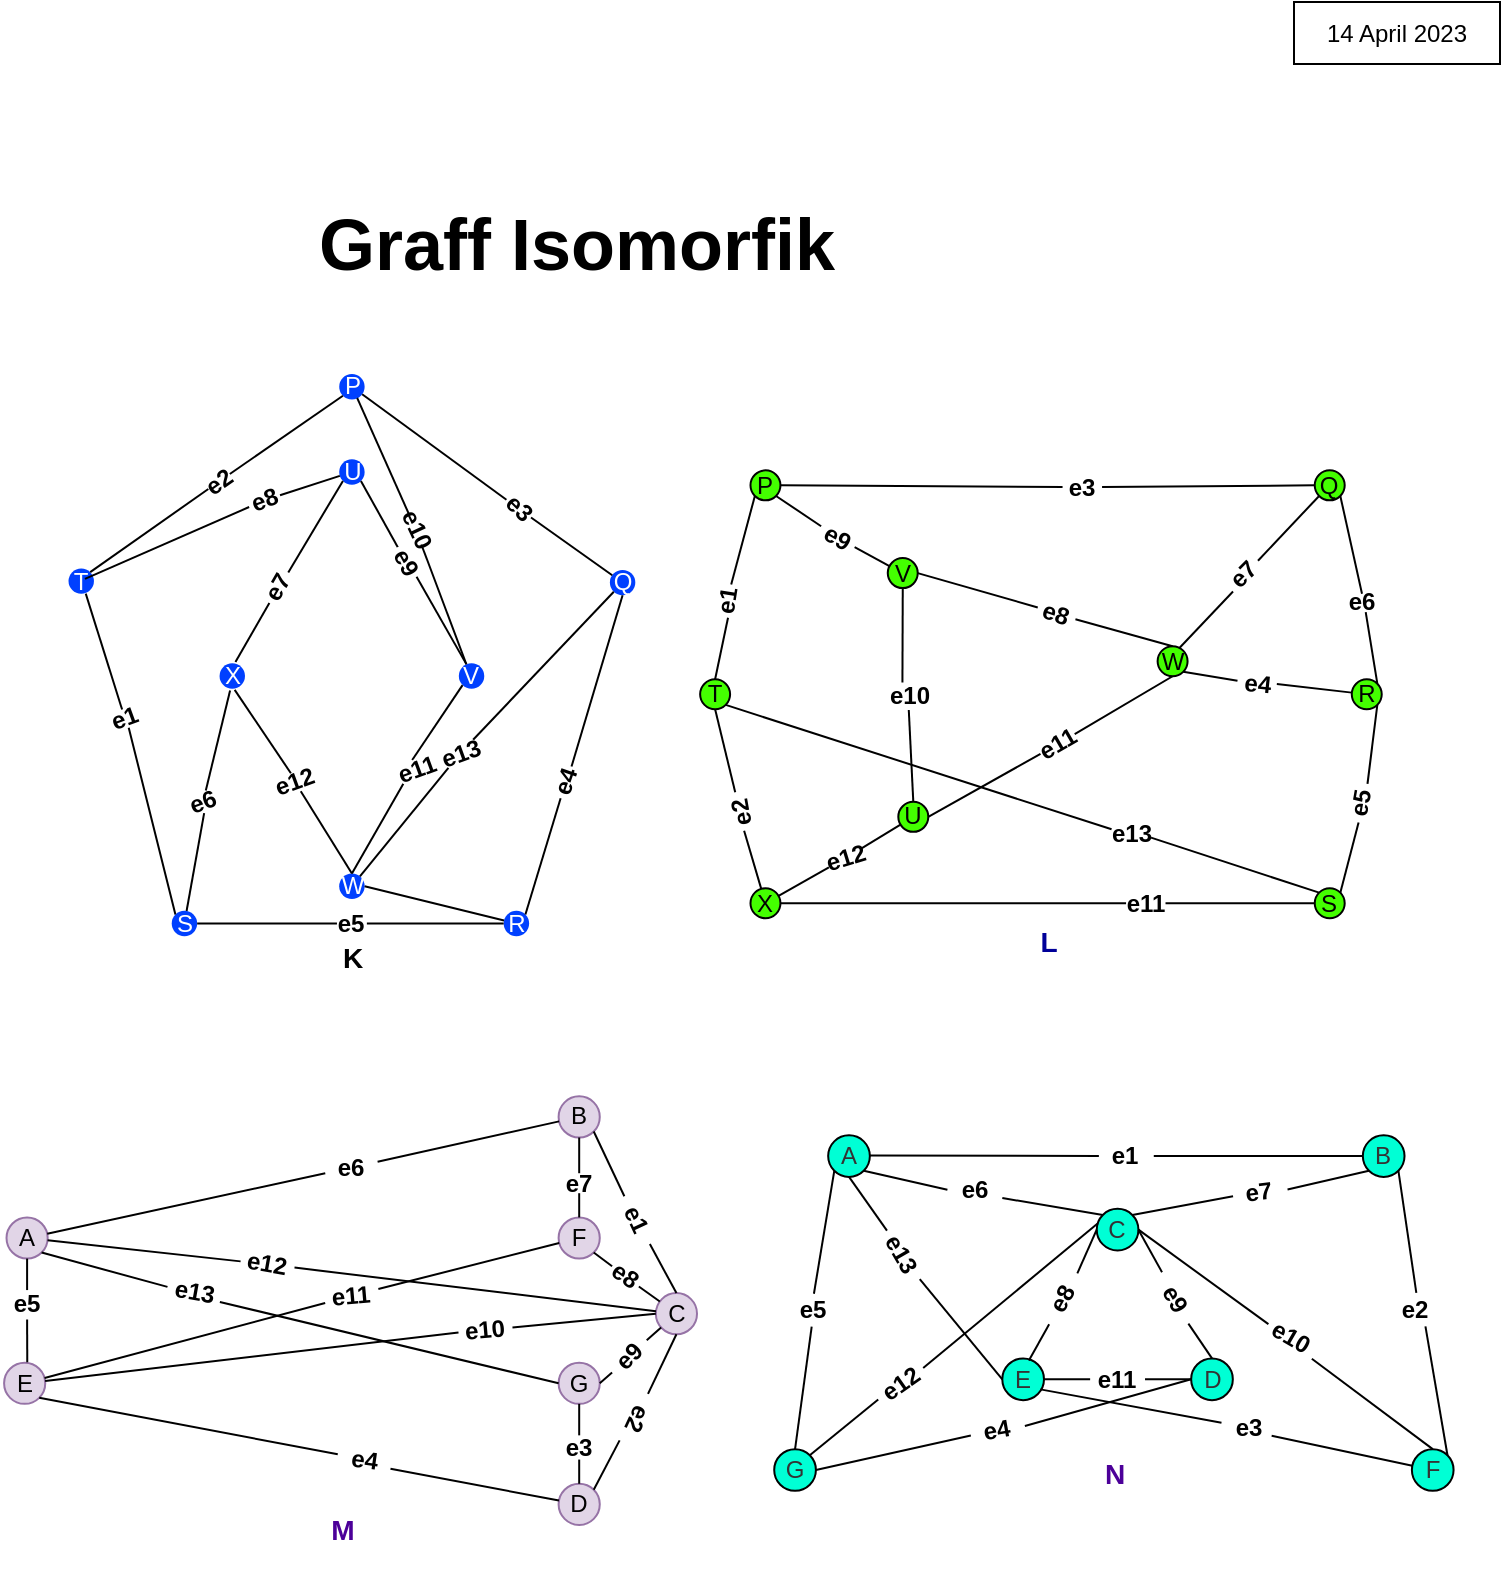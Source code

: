 <mxfile version="21.1.8" type="github">
  <diagram name="Page-1" id="YPntTSr8ZNqFE-mm75Fx">
    <mxGraphModel dx="2182" dy="782" grid="0" gridSize="10" guides="1" tooltips="1" connect="1" arrows="1" fold="1" page="1" pageScale="1" pageWidth="827" pageHeight="1169" background="#ffffff" math="0" shadow="0">
      <root>
        <mxCell id="0" />
        <mxCell id="1" parent="0" />
        <mxCell id="-jy_DVWc0UXhoO1ZZDfv-15" value="" style="group" vertex="1" connectable="0" parent="1">
          <mxGeometry x="-777" y="213" width="726.79" height="589.92" as="geometry" />
        </mxCell>
        <mxCell id="-jy_DVWc0UXhoO1ZZDfv-10" value="" style="group" vertex="1" connectable="0" parent="-jy_DVWc0UXhoO1ZZDfv-15">
          <mxGeometry x="34.266" width="656.601" height="304.286" as="geometry" />
        </mxCell>
        <mxCell id="99zHLcygiuPHGJLUHT96-156" value="&lt;font color=&quot;#ffffff&quot;&gt;T&lt;/font&gt;" style="ellipse;whiteSpace=wrap;html=1;aspect=fixed;fillColor=#0040ff;strokeColor=none;" parent="-jy_DVWc0UXhoO1ZZDfv-10" vertex="1">
          <mxGeometry y="97.204" width="12.711" height="12.711" as="geometry" />
        </mxCell>
        <mxCell id="-jy_DVWc0UXhoO1ZZDfv-6" value="" style="group" vertex="1" connectable="0" parent="-jy_DVWc0UXhoO1ZZDfv-10">
          <mxGeometry x="8.225" width="275.16" height="304.286" as="geometry" />
        </mxCell>
        <mxCell id="99zHLcygiuPHGJLUHT96-158" value="&lt;font color=&quot;#ffffff&quot;&gt;R&lt;/font&gt;" style="ellipse;whiteSpace=wrap;html=1;aspect=fixed;fillColor=#0040ff;strokeColor=none;" parent="-jy_DVWc0UXhoO1ZZDfv-6" vertex="1">
          <mxGeometry x="209.361" y="268.431" width="12.711" height="12.711" as="geometry" />
        </mxCell>
        <mxCell id="99zHLcygiuPHGJLUHT96-160" value="&lt;font color=&quot;#ffffff&quot;&gt;U&lt;/font&gt;" style="ellipse;whiteSpace=wrap;html=1;aspect=fixed;fillColor=#0040ff;strokeColor=none;" parent="-jy_DVWc0UXhoO1ZZDfv-6" vertex="1">
          <mxGeometry x="127.112" y="42.62" width="12.711" height="12.711" as="geometry" />
        </mxCell>
        <mxCell id="99zHLcygiuPHGJLUHT96-161" value="&lt;font color=&quot;#ffffff&quot;&gt;X&lt;/font&gt;" style="ellipse;whiteSpace=wrap;html=1;aspect=fixed;fillColor=#0040ff;strokeColor=none;" parent="-jy_DVWc0UXhoO1ZZDfv-6" vertex="1">
          <mxGeometry x="67.295" y="144.684" width="12.711" height="12.711" as="geometry" />
        </mxCell>
        <mxCell id="99zHLcygiuPHGJLUHT96-163" value="&lt;font color=&quot;#ffffff&quot;&gt;W&lt;/font&gt;" style="ellipse;whiteSpace=wrap;html=1;aspect=fixed;fillColor=#0040ff;strokeColor=none;" parent="-jy_DVWc0UXhoO1ZZDfv-6" vertex="1">
          <mxGeometry x="127.112" y="249.738" width="12.711" height="12.711" as="geometry" />
        </mxCell>
        <mxCell id="99zHLcygiuPHGJLUHT96-165" value="&lt;font color=&quot;#ffffff&quot;&gt;Q&lt;/font&gt;" style="ellipse;whiteSpace=wrap;html=1;aspect=fixed;fillColor=#0040ff;strokeColor=none;" parent="-jy_DVWc0UXhoO1ZZDfv-6" vertex="1">
          <mxGeometry x="262.449" y="97.951" width="12.711" height="12.711" as="geometry" />
        </mxCell>
        <mxCell id="99zHLcygiuPHGJLUHT96-166" value="&lt;font color=&quot;#ffffff&quot;&gt;P&lt;/font&gt;" style="ellipse;whiteSpace=wrap;html=1;aspect=fixed;fillColor=#0040ff;strokeColor=none;" parent="-jy_DVWc0UXhoO1ZZDfv-6" vertex="1">
          <mxGeometry x="127.112" width="12.711" height="12.711" as="geometry" />
        </mxCell>
        <mxCell id="99zHLcygiuPHGJLUHT96-167" value="" style="endArrow=none;html=1;rounded=0;entryX=0.414;entryY=1.067;entryDx=0;entryDy=0;strokeColor=#000000;entryPerimeter=0;" parent="-jy_DVWc0UXhoO1ZZDfv-6" source="LXtGtCvBBby8WkrcDeYQ-36" target="99zHLcygiuPHGJLUHT96-161" edge="1">
          <mxGeometry relative="1" as="geometry">
            <mxPoint x="49.327" y="259.459" as="sourcePoint" />
            <mxPoint x="171.975" y="177.21" as="targetPoint" />
          </mxGeometry>
        </mxCell>
        <mxCell id="99zHLcygiuPHGJLUHT96-159" value="S" style="ellipse;whiteSpace=wrap;html=1;aspect=fixed;fillColor=#0040ff;strokeColor=none;fontColor=#ffffff;" parent="-jy_DVWc0UXhoO1ZZDfv-6" vertex="1">
          <mxGeometry x="43.368" y="268.431" width="12.711" height="12.711" as="geometry" />
        </mxCell>
        <mxCell id="99zHLcygiuPHGJLUHT96-168" value="" style="endArrow=none;html=1;rounded=0;exitX=1;exitY=0.5;exitDx=0;exitDy=0;strokeColor=#000000;" parent="-jy_DVWc0UXhoO1ZZDfv-6" source="99zHLcygiuPHGJLUHT96-163" target="99zHLcygiuPHGJLUHT96-158" edge="1">
          <mxGeometry relative="1" as="geometry">
            <mxPoint x="89.726" y="229.55" as="sourcePoint" />
            <mxPoint x="209.361" y="229.55" as="targetPoint" />
          </mxGeometry>
        </mxCell>
        <mxCell id="99zHLcygiuPHGJLUHT96-169" value="" style="endArrow=none;html=1;rounded=0;strokeColor=#000000;" parent="-jy_DVWc0UXhoO1ZZDfv-6" source="LXtGtCvBBby8WkrcDeYQ-9" edge="1">
          <mxGeometry relative="1" as="geometry">
            <mxPoint x="59.817" y="184.687" as="sourcePoint" />
            <mxPoint y="102.438" as="targetPoint" />
          </mxGeometry>
        </mxCell>
        <mxCell id="99zHLcygiuPHGJLUHT96-170" value="" style="endArrow=none;html=1;rounded=0;strokeColor=#000000;" parent="-jy_DVWc0UXhoO1ZZDfv-6" source="LXtGtCvBBby8WkrcDeYQ-45" target="99zHLcygiuPHGJLUHT96-165" edge="1">
          <mxGeometry relative="1" as="geometry">
            <mxPoint x="142.814" y="104.053" as="sourcePoint" />
            <mxPoint x="262.449" y="104.053" as="targetPoint" />
          </mxGeometry>
        </mxCell>
        <mxCell id="99zHLcygiuPHGJLUHT96-162" value="&lt;font color=&quot;#ffffff&quot;&gt;V&lt;/font&gt;" style="ellipse;whiteSpace=wrap;html=1;aspect=fixed;fillColor=#0040ff;strokeColor=none;" parent="-jy_DVWc0UXhoO1ZZDfv-6" vertex="1">
          <mxGeometry x="186.929" y="144.684" width="12.711" height="12.711" as="geometry" />
        </mxCell>
        <mxCell id="LXtGtCvBBby8WkrcDeYQ-10" value="" style="endArrow=none;html=1;rounded=0;strokeColor=#000000;" parent="-jy_DVWc0UXhoO1ZZDfv-6" source="99zHLcygiuPHGJLUHT96-160" target="LXtGtCvBBby8WkrcDeYQ-9" edge="1">
          <mxGeometry relative="1" as="geometry">
            <mxPoint x="127.86" y="51.593" as="sourcePoint" />
            <mxPoint y="102.438" as="targetPoint" />
          </mxGeometry>
        </mxCell>
        <mxCell id="LXtGtCvBBby8WkrcDeYQ-9" value="&lt;b&gt;e8&lt;/b&gt;" style="text;html=1;align=center;verticalAlign=middle;whiteSpace=wrap;rounded=0;rotation=-20;labelBackgroundColor=none;labelBorderColor=none;strokeColor=none;fillColor=default;shadow=0;fillStyle=hatch;gradientColor=none;" parent="-jy_DVWc0UXhoO1ZZDfv-6" vertex="1">
          <mxGeometry x="81.397" y="58.345" width="16.517" height="9.72" as="geometry" />
        </mxCell>
        <mxCell id="LXtGtCvBBby8WkrcDeYQ-12" value="" style="endArrow=none;html=1;rounded=0;strokeColor=#000000;entryX=0;entryY=1;entryDx=0;entryDy=0;" parent="-jy_DVWc0UXhoO1ZZDfv-6" source="LXtGtCvBBby8WkrcDeYQ-5" target="99zHLcygiuPHGJLUHT96-166" edge="1">
          <mxGeometry relative="1" as="geometry">
            <mxPoint x="198.145" y="152.535" as="sourcePoint" />
            <mxPoint x="143.562" y="19.441" as="targetPoint" />
          </mxGeometry>
        </mxCell>
        <mxCell id="LXtGtCvBBby8WkrcDeYQ-13" value="" style="endArrow=none;html=1;rounded=0;strokeColor=#000000;" parent="-jy_DVWc0UXhoO1ZZDfv-6" source="LXtGtCvBBby8WkrcDeYQ-6" target="99zHLcygiuPHGJLUHT96-166" edge="1">
          <mxGeometry relative="1" as="geometry">
            <mxPoint x="205.622" y="160.012" as="sourcePoint" />
            <mxPoint x="151.039" y="26.918" as="targetPoint" />
          </mxGeometry>
        </mxCell>
        <mxCell id="LXtGtCvBBby8WkrcDeYQ-5" value="&lt;b&gt;e2&lt;/b&gt;" style="text;html=1;strokeColor=none;fillColor=none;align=center;verticalAlign=middle;whiteSpace=wrap;rounded=0;rotation=-35;" parent="-jy_DVWc0UXhoO1ZZDfv-6" vertex="1">
          <mxGeometry x="60.49" y="50.0" width="13.1" height="7.477" as="geometry" />
        </mxCell>
        <mxCell id="LXtGtCvBBby8WkrcDeYQ-20" value="" style="endArrow=none;html=1;rounded=0;strokeColor=#000000;exitX=1;exitY=0.5;exitDx=0;exitDy=0;entryX=0.5;entryY=1;entryDx=0;entryDy=0;" parent="-jy_DVWc0UXhoO1ZZDfv-6" source="LXtGtCvBBby8WkrcDeYQ-7" target="99zHLcygiuPHGJLUHT96-165" edge="1">
          <mxGeometry relative="1" as="geometry">
            <mxPoint x="205.622" y="160.012" as="sourcePoint" />
            <mxPoint x="151.039" y="26.918" as="targetPoint" />
          </mxGeometry>
        </mxCell>
        <mxCell id="LXtGtCvBBby8WkrcDeYQ-21" value="" style="endArrow=none;html=1;rounded=0;strokeColor=#000000;exitX=1;exitY=0.5;exitDx=0;exitDy=0;entryX=0;entryY=0.5;entryDx=0;entryDy=0;" parent="-jy_DVWc0UXhoO1ZZDfv-6" source="LXtGtCvBBby8WkrcDeYQ-8" target="99zHLcygiuPHGJLUHT96-158" edge="1">
          <mxGeometry relative="1" as="geometry">
            <mxPoint x="144.31" y="244.504" as="sourcePoint" />
            <mxPoint x="89.726" y="111.41" as="targetPoint" />
          </mxGeometry>
        </mxCell>
        <mxCell id="LXtGtCvBBby8WkrcDeYQ-22" value="" style="endArrow=none;html=1;rounded=0;strokeColor=#000000;" parent="-jy_DVWc0UXhoO1ZZDfv-6" source="LXtGtCvBBby8WkrcDeYQ-44" edge="1">
          <mxGeometry relative="1" as="geometry">
            <mxPoint x="190.668" y="145.058" as="sourcePoint" />
            <mxPoint x="136.085" y="11.964" as="targetPoint" />
          </mxGeometry>
        </mxCell>
        <mxCell id="LXtGtCvBBby8WkrcDeYQ-23" value="" style="endArrow=none;html=1;rounded=0;strokeColor=#000000;exitX=0;exitY=0.5;exitDx=0;exitDy=0;entryX=1;entryY=1;entryDx=0;entryDy=0;" parent="-jy_DVWc0UXhoO1ZZDfv-6" source="LXtGtCvBBby8WkrcDeYQ-54" target="99zHLcygiuPHGJLUHT96-160" edge="1">
          <mxGeometry relative="1" as="geometry">
            <mxPoint x="186.929" y="183.094" as="sourcePoint" />
            <mxPoint x="132.346" y="50.0" as="targetPoint" />
          </mxGeometry>
        </mxCell>
        <mxCell id="LXtGtCvBBby8WkrcDeYQ-25" value="" style="endArrow=none;html=1;rounded=0;strokeColor=#000000;exitX=1.086;exitY=0.558;exitDx=0;exitDy=0;entryX=0;entryY=1;entryDx=0;entryDy=0;exitPerimeter=0;" parent="-jy_DVWc0UXhoO1ZZDfv-6" source="LXtGtCvBBby8WkrcDeYQ-38" target="99zHLcygiuPHGJLUHT96-160" edge="1">
          <mxGeometry relative="1" as="geometry">
            <mxPoint x="198.145" y="152.535" as="sourcePoint" />
            <mxPoint x="143.562" y="19.441" as="targetPoint" />
          </mxGeometry>
        </mxCell>
        <mxCell id="LXtGtCvBBby8WkrcDeYQ-26" value="" style="endArrow=none;html=1;rounded=0;strokeColor=#000000;exitX=0;exitY=1;exitDx=0;exitDy=0;entryX=0.5;entryY=0;entryDx=0;entryDy=0;" parent="-jy_DVWc0UXhoO1ZZDfv-6" source="LXtGtCvBBby8WkrcDeYQ-43" target="99zHLcygiuPHGJLUHT96-163" edge="1">
          <mxGeometry relative="1" as="geometry">
            <mxPoint x="205.622" y="160.012" as="sourcePoint" />
            <mxPoint x="151.039" y="26.918" as="targetPoint" />
          </mxGeometry>
        </mxCell>
        <mxCell id="LXtGtCvBBby8WkrcDeYQ-27" value="" style="endArrow=none;html=1;rounded=0;strokeColor=#000000;exitX=0.5;exitY=0;exitDx=0;exitDy=0;entryX=0.595;entryY=1.044;entryDx=0;entryDy=0;entryPerimeter=0;" parent="-jy_DVWc0UXhoO1ZZDfv-6" source="LXtGtCvBBby8WkrcDeYQ-37" target="99zHLcygiuPHGJLUHT96-161" edge="1">
          <mxGeometry relative="1" as="geometry">
            <mxPoint x="213.1" y="167.489" as="sourcePoint" />
            <mxPoint x="158.516" y="34.395" as="targetPoint" />
          </mxGeometry>
        </mxCell>
        <mxCell id="LXtGtCvBBby8WkrcDeYQ-28" value="" style="endArrow=none;html=1;rounded=0;strokeColor=#000000;exitX=1;exitY=0.5;exitDx=0;exitDy=0;entryX=0;entryY=0.5;entryDx=0;entryDy=0;" parent="-jy_DVWc0UXhoO1ZZDfv-6" source="99zHLcygiuPHGJLUHT96-159" target="LXtGtCvBBby8WkrcDeYQ-8" edge="1">
          <mxGeometry relative="1" as="geometry">
            <mxPoint x="56.079" y="275.161" as="sourcePoint" />
            <mxPoint x="209.361" y="275.161" as="targetPoint" />
          </mxGeometry>
        </mxCell>
        <mxCell id="LXtGtCvBBby8WkrcDeYQ-8" value="&lt;b&gt;e5&lt;/b&gt;" style="text;html=1;strokeColor=none;fillColor=none;align=center;verticalAlign=middle;whiteSpace=wrap;rounded=0;rotation=0;" parent="-jy_DVWc0UXhoO1ZZDfv-6" vertex="1">
          <mxGeometry x="125.99" y="269.366" width="14.954" height="10.842" as="geometry" />
        </mxCell>
        <mxCell id="LXtGtCvBBby8WkrcDeYQ-31" value="" style="endArrow=none;html=1;rounded=0;strokeColor=#000000;exitX=1;exitY=0;exitDx=0;exitDy=0;entryX=0;entryY=0.5;entryDx=0;entryDy=0;" parent="-jy_DVWc0UXhoO1ZZDfv-6" source="99zHLcygiuPHGJLUHT96-158" target="LXtGtCvBBby8WkrcDeYQ-7" edge="1">
          <mxGeometry relative="1" as="geometry">
            <mxPoint x="220.577" y="269.927" as="sourcePoint" />
            <mxPoint x="269.178" y="110.663" as="targetPoint" />
          </mxGeometry>
        </mxCell>
        <mxCell id="LXtGtCvBBby8WkrcDeYQ-7" value="&lt;b&gt;e4&lt;/b&gt;" style="text;html=1;strokeColor=none;fillColor=none;align=center;verticalAlign=middle;whiteSpace=wrap;rounded=0;rotation=289;" parent="-jy_DVWc0UXhoO1ZZDfv-6" vertex="1">
          <mxGeometry x="232.181" y="202.4" width="16.734" height="3.552" as="geometry" />
        </mxCell>
        <mxCell id="LXtGtCvBBby8WkrcDeYQ-32" value="" style="endArrow=none;html=1;rounded=0;strokeColor=#000000;" parent="-jy_DVWc0UXhoO1ZZDfv-6" source="99zHLcygiuPHGJLUHT96-165" target="LXtGtCvBBby8WkrcDeYQ-6" edge="1">
          <mxGeometry relative="1" as="geometry">
            <mxPoint x="263.944" y="100.942" as="sourcePoint" />
            <mxPoint x="138.328" y="9.72" as="targetPoint" />
          </mxGeometry>
        </mxCell>
        <mxCell id="LXtGtCvBBby8WkrcDeYQ-6" value="&lt;b&gt;e3&lt;br&gt;&lt;/b&gt;" style="text;html=1;strokeColor=none;fillColor=none;align=center;verticalAlign=middle;whiteSpace=wrap;rounded=0;rotation=45;" parent="-jy_DVWc0UXhoO1ZZDfv-6" vertex="1">
          <mxGeometry x="209.361" y="62.061" width="14.954" height="10.573" as="geometry" />
        </mxCell>
        <mxCell id="LXtGtCvBBby8WkrcDeYQ-34" value="" style="endArrow=none;html=1;rounded=0;strokeColor=#000000;exitX=0;exitY=0;exitDx=0;exitDy=0;entryX=0.5;entryY=1;entryDx=0;entryDy=0;" parent="-jy_DVWc0UXhoO1ZZDfv-6" source="99zHLcygiuPHGJLUHT96-159" target="LXtGtCvBBby8WkrcDeYQ-33" edge="1">
          <mxGeometry relative="1" as="geometry">
            <mxPoint x="50.097" y="268.431" as="sourcePoint" />
            <mxPoint x="0.748" y="109.915" as="targetPoint" />
          </mxGeometry>
        </mxCell>
        <mxCell id="LXtGtCvBBby8WkrcDeYQ-33" value="&lt;b&gt;e1&lt;/b&gt;" style="text;html=1;align=center;verticalAlign=middle;whiteSpace=wrap;rounded=0;rotation=-20;labelBackgroundColor=none;labelBorderColor=none;strokeColor=none;fillColor=default;shadow=0;fillStyle=hatch;gradientColor=none;" parent="-jy_DVWc0UXhoO1ZZDfv-6" vertex="1">
          <mxGeometry x="11.963" y="167.489" width="16.517" height="9.72" as="geometry" />
        </mxCell>
        <mxCell id="LXtGtCvBBby8WkrcDeYQ-39" value="" style="endArrow=none;html=1;rounded=0;strokeColor=#000000;exitX=0.625;exitY=-0.055;exitDx=0;exitDy=0;entryX=0;entryY=0.5;entryDx=0;entryDy=0;exitPerimeter=0;" parent="-jy_DVWc0UXhoO1ZZDfv-6" source="99zHLcygiuPHGJLUHT96-161" target="LXtGtCvBBby8WkrcDeYQ-38" edge="1">
          <mxGeometry relative="1" as="geometry">
            <mxPoint x="75.519" y="144.31" as="sourcePoint" />
            <mxPoint x="128.607" y="53.836" as="targetPoint" />
          </mxGeometry>
        </mxCell>
        <mxCell id="LXtGtCvBBby8WkrcDeYQ-38" value="&lt;b&gt;e7&lt;/b&gt;" style="text;html=1;align=center;verticalAlign=middle;whiteSpace=wrap;rounded=0;rotation=-60;labelBackgroundColor=none;labelBorderColor=none;strokeColor=none;fillColor=default;shadow=0;fillStyle=hatch;gradientColor=none;" parent="-jy_DVWc0UXhoO1ZZDfv-6" vertex="1">
          <mxGeometry x="88.059" y="102.438" width="16.517" height="9.72" as="geometry" />
        </mxCell>
        <mxCell id="LXtGtCvBBby8WkrcDeYQ-40" value="" style="endArrow=none;html=1;rounded=0;strokeColor=#000000;exitX=0.5;exitY=0;exitDx=0;exitDy=0;entryX=0.595;entryY=1.044;entryDx=0;entryDy=0;entryPerimeter=0;" parent="-jy_DVWc0UXhoO1ZZDfv-6" source="99zHLcygiuPHGJLUHT96-163" target="LXtGtCvBBby8WkrcDeYQ-37" edge="1">
          <mxGeometry relative="1" as="geometry">
            <mxPoint x="133.841" y="249.738" as="sourcePoint" />
            <mxPoint x="74.772" y="157.769" as="targetPoint" />
          </mxGeometry>
        </mxCell>
        <mxCell id="LXtGtCvBBby8WkrcDeYQ-37" value="&lt;b&gt;e12&lt;/b&gt;" style="text;html=1;align=center;verticalAlign=middle;whiteSpace=wrap;rounded=0;rotation=-20;labelBackgroundColor=none;labelBorderColor=none;strokeColor=none;fillColor=default;shadow=0;fillStyle=hatch;gradientColor=none;" parent="-jy_DVWc0UXhoO1ZZDfv-6" vertex="1">
          <mxGeometry x="96.351" y="199.32" width="16.517" height="9.72" as="geometry" />
        </mxCell>
        <mxCell id="LXtGtCvBBby8WkrcDeYQ-42" value="" style="endArrow=none;html=1;rounded=0;entryX=0.414;entryY=1.067;entryDx=0;entryDy=0;strokeColor=#000000;entryPerimeter=0;" parent="-jy_DVWc0UXhoO1ZZDfv-6" source="99zHLcygiuPHGJLUHT96-159" target="LXtGtCvBBby8WkrcDeYQ-36" edge="1">
          <mxGeometry relative="1" as="geometry">
            <mxPoint x="50.845" y="268.431" as="sourcePoint" />
            <mxPoint x="72.529" y="158.517" as="targetPoint" />
          </mxGeometry>
        </mxCell>
        <mxCell id="LXtGtCvBBby8WkrcDeYQ-36" value="&lt;b&gt;e6&lt;/b&gt;" style="text;html=1;align=center;verticalAlign=middle;whiteSpace=wrap;rounded=0;rotation=-20;labelBackgroundColor=none;labelBorderColor=none;strokeColor=none;fillColor=default;shadow=0;fillStyle=hatch;gradientColor=none;" parent="-jy_DVWc0UXhoO1ZZDfv-6" vertex="1">
          <mxGeometry x="50.778" y="209.04" width="16.517" height="9.72" as="geometry" />
        </mxCell>
        <mxCell id="LXtGtCvBBby8WkrcDeYQ-46" value="" style="endArrow=none;html=1;rounded=0;strokeColor=#000000;" parent="-jy_DVWc0UXhoO1ZZDfv-6" source="99zHLcygiuPHGJLUHT96-163" target="LXtGtCvBBby8WkrcDeYQ-45" edge="1">
          <mxGeometry relative="1" as="geometry">
            <mxPoint x="137.58" y="251.234" as="sourcePoint" />
            <mxPoint x="264.692" y="109.167" as="targetPoint" />
          </mxGeometry>
        </mxCell>
        <mxCell id="LXtGtCvBBby8WkrcDeYQ-45" value="&lt;b&gt;e13&lt;/b&gt;" style="text;html=1;align=center;verticalAlign=middle;whiteSpace=wrap;rounded=0;rotation=-20;labelBackgroundColor=none;labelBorderColor=none;strokeColor=none;fillColor=default;shadow=0;fillStyle=hatch;gradientColor=none;" parent="-jy_DVWc0UXhoO1ZZDfv-6" vertex="1">
          <mxGeometry x="179.452" y="184.687" width="16.517" height="9.72" as="geometry" />
        </mxCell>
        <mxCell id="LXtGtCvBBby8WkrcDeYQ-53" value="" style="endArrow=none;html=1;rounded=0;strokeColor=#000000;exitX=0;exitY=1;exitDx=0;exitDy=0;entryX=0.5;entryY=0;entryDx=0;entryDy=0;" parent="-jy_DVWc0UXhoO1ZZDfv-6" source="99zHLcygiuPHGJLUHT96-162" target="LXtGtCvBBby8WkrcDeYQ-43" edge="1">
          <mxGeometry relative="1" as="geometry">
            <mxPoint x="188.425" y="155.526" as="sourcePoint" />
            <mxPoint x="133.841" y="249.738" as="targetPoint" />
          </mxGeometry>
        </mxCell>
        <mxCell id="LXtGtCvBBby8WkrcDeYQ-43" value="&lt;b&gt;e11&lt;/b&gt;" style="text;html=1;align=center;verticalAlign=middle;whiteSpace=wrap;rounded=0;rotation=-20;labelBackgroundColor=none;labelBorderColor=none;strokeColor=none;fillColor=default;shadow=0;fillStyle=hatch;gradientColor=none;" parent="-jy_DVWc0UXhoO1ZZDfv-6" vertex="1">
          <mxGeometry x="157.021" y="192.68" width="16.517" height="9.72" as="geometry" />
        </mxCell>
        <mxCell id="LXtGtCvBBby8WkrcDeYQ-55" value="" style="endArrow=none;html=1;rounded=0;strokeColor=#000000;exitX=0.301;exitY=0.04;exitDx=0;exitDy=0;entryX=1.055;entryY=0.39;entryDx=0;entryDy=0;exitPerimeter=0;entryPerimeter=0;" parent="-jy_DVWc0UXhoO1ZZDfv-6" source="99zHLcygiuPHGJLUHT96-162" target="LXtGtCvBBby8WkrcDeYQ-54" edge="1">
          <mxGeometry relative="1" as="geometry">
            <mxPoint x="190.668" y="145.058" as="sourcePoint" />
            <mxPoint x="138.328" y="53.836" as="targetPoint" />
          </mxGeometry>
        </mxCell>
        <mxCell id="LXtGtCvBBby8WkrcDeYQ-54" value="&lt;b&gt;e9&lt;/b&gt;" style="text;html=1;align=center;verticalAlign=middle;whiteSpace=wrap;rounded=0;rotation=61;labelBackgroundColor=none;labelBorderColor=none;strokeColor=none;fillColor=default;shadow=0;fillStyle=hatch;gradientColor=none;" parent="-jy_DVWc0UXhoO1ZZDfv-6" vertex="1">
          <mxGeometry x="152.161" y="88.979" width="16.517" height="9.72" as="geometry" />
        </mxCell>
        <mxCell id="LXtGtCvBBby8WkrcDeYQ-56" value="" style="endArrow=none;html=1;rounded=0;strokeColor=#000000;" parent="-jy_DVWc0UXhoO1ZZDfv-6" target="LXtGtCvBBby8WkrcDeYQ-44" edge="1">
          <mxGeometry relative="1" as="geometry">
            <mxPoint x="190.668" y="145.058" as="sourcePoint" />
            <mxPoint x="136.085" y="11.964" as="targetPoint" />
          </mxGeometry>
        </mxCell>
        <mxCell id="LXtGtCvBBby8WkrcDeYQ-44" value="&lt;b&gt;e10&lt;/b&gt;" style="text;html=1;align=center;verticalAlign=middle;whiteSpace=wrap;rounded=0;rotation=65;labelBackgroundColor=none;labelBorderColor=none;strokeColor=none;fillColor=default;shadow=0;fillStyle=hatch;gradientColor=none;" parent="-jy_DVWc0UXhoO1ZZDfv-6" vertex="1">
          <mxGeometry x="157.021" y="72.634" width="16.517" height="9.72" as="geometry" />
        </mxCell>
        <mxCell id="-jy_DVWc0UXhoO1ZZDfv-7" value="&lt;h3&gt;K&lt;/h3&gt;" style="text;align=center;fontStyle=1;verticalAlign=middle;spacingLeft=3;spacingRight=3;strokeColor=none;rotatable=0;points=[[0,0.5],[1,0.5]];portConstraint=eastwest;html=1;" vertex="1" parent="-jy_DVWc0UXhoO1ZZDfv-6">
          <mxGeometry x="96.35" y="280.207" width="74.088" height="24.078" as="geometry" />
        </mxCell>
        <mxCell id="LXtGtCvBBby8WkrcDeYQ-18" value="" style="endArrow=none;html=1;rounded=0;strokeColor=#000000;entryX=0;entryY=0.5;entryDx=0;entryDy=0;exitX=1;exitY=0;exitDx=0;exitDy=0;" parent="-jy_DVWc0UXhoO1ZZDfv-10" source="99zHLcygiuPHGJLUHT96-156" target="LXtGtCvBBby8WkrcDeYQ-5" edge="1">
          <mxGeometry relative="1" as="geometry">
            <mxPoint x="694.928" y="5.521" as="sourcePoint" />
            <mxPoint x="825.031" y="-80.467" as="targetPoint" />
          </mxGeometry>
        </mxCell>
        <mxCell id="LXtGtCvBBby8WkrcDeYQ-19" value="" style="endArrow=none;html=1;rounded=0;strokeColor=#000000;exitX=0.5;exitY=0;exitDx=0;exitDy=0;entryX=0.677;entryY=0.991;entryDx=0;entryDy=0;entryPerimeter=0;" parent="-jy_DVWc0UXhoO1ZZDfv-10" source="LXtGtCvBBby8WkrcDeYQ-33" target="99zHLcygiuPHGJLUHT96-156" edge="1">
          <mxGeometry relative="1" as="geometry">
            <mxPoint x="752.502" y="151.326" as="sourcePoint" />
            <mxPoint x="696.423" y="18.232" as="targetPoint" />
          </mxGeometry>
        </mxCell>
        <mxCell id="-jy_DVWc0UXhoO1ZZDfv-8" value="" style="group" vertex="1" connectable="0" parent="-jy_DVWc0UXhoO1ZZDfv-10">
          <mxGeometry x="315.798" y="48.185" width="340.803" height="223.938" as="geometry" />
        </mxCell>
        <mxCell id="99zHLcygiuPHGJLUHT96-178" value="T" style="ellipse;whiteSpace=wrap;html=1;aspect=fixed;fillColor=#44ff00;container=0;" parent="-jy_DVWc0UXhoO1ZZDfv-8" vertex="1">
          <mxGeometry y="104.475" width="14.988" height="14.988" as="geometry" />
        </mxCell>
        <mxCell id="LXtGtCvBBby8WkrcDeYQ-225" value="" style="group;rotation=0;" parent="-jy_DVWc0UXhoO1ZZDfv-8" vertex="1" connectable="0">
          <mxGeometry x="17.327" width="323.476" height="223.938" as="geometry" />
        </mxCell>
        <mxCell id="99zHLcygiuPHGJLUHT96-177" value="P" style="ellipse;whiteSpace=wrap;html=1;aspect=fixed;fillColor=#44ff00;container=0;" parent="LXtGtCvBBby8WkrcDeYQ-225" vertex="1">
          <mxGeometry x="7.848" width="14.988" height="14.988" as="geometry" />
        </mxCell>
        <mxCell id="99zHLcygiuPHGJLUHT96-179" value="X" style="ellipse;whiteSpace=wrap;html=1;aspect=fixed;fillColor=#44ff00;container=0;" parent="LXtGtCvBBby8WkrcDeYQ-225" vertex="1">
          <mxGeometry x="7.848" y="208.95" width="14.988" height="14.988" as="geometry" />
        </mxCell>
        <mxCell id="99zHLcygiuPHGJLUHT96-180" value="Q" style="ellipse;whiteSpace=wrap;html=1;aspect=fixed;fillColor=#44ff00;container=0;" parent="LXtGtCvBBby8WkrcDeYQ-225" vertex="1">
          <mxGeometry x="289.974" width="14.988" height="14.988" as="geometry" />
        </mxCell>
        <mxCell id="99zHLcygiuPHGJLUHT96-181" value="S" style="ellipse;whiteSpace=wrap;html=1;aspect=fixed;fillColor=#44ff00;container=0;" parent="LXtGtCvBBby8WkrcDeYQ-225" vertex="1">
          <mxGeometry x="289.974" y="208.95" width="14.988" height="14.988" as="geometry" />
        </mxCell>
        <mxCell id="99zHLcygiuPHGJLUHT96-182" value="R" style="ellipse;whiteSpace=wrap;html=1;aspect=fixed;fillColor=#44ff00;container=0;" parent="LXtGtCvBBby8WkrcDeYQ-225" vertex="1">
          <mxGeometry x="308.488" y="104.475" width="14.988" height="14.988" as="geometry" />
        </mxCell>
        <mxCell id="99zHLcygiuPHGJLUHT96-197" value="" style="endArrow=none;html=1;rounded=0;entryX=0;entryY=1;entryDx=0;entryDy=0;exitX=1;exitY=0.5;exitDx=0;exitDy=0;" parent="LXtGtCvBBby8WkrcDeYQ-225" source="LXtGtCvBBby8WkrcDeYQ-90" target="99zHLcygiuPHGJLUHT96-180" edge="1">
          <mxGeometry relative="1" as="geometry">
            <mxPoint x="148.911" y="111.969" as="sourcePoint" />
            <mxPoint x="289.974" y="111.969" as="targetPoint" />
          </mxGeometry>
        </mxCell>
        <mxCell id="99zHLcygiuPHGJLUHT96-198" value="" style="endArrow=none;html=1;rounded=0;exitX=1;exitY=0.25;exitDx=0;exitDy=0;" parent="LXtGtCvBBby8WkrcDeYQ-225" source="LXtGtCvBBby8WkrcDeYQ-94" target="99zHLcygiuPHGJLUHT96-182" edge="1">
          <mxGeometry relative="1" as="geometry">
            <mxPoint x="148.911" y="111.969" as="sourcePoint" />
            <mxPoint x="289.974" y="111.969" as="targetPoint" />
          </mxGeometry>
        </mxCell>
        <mxCell id="99zHLcygiuPHGJLUHT96-188" value="W" style="ellipse;whiteSpace=wrap;html=1;aspect=fixed;fillColor=#44ff00;container=0;" parent="LXtGtCvBBby8WkrcDeYQ-225" vertex="1">
          <mxGeometry x="211.415" y="87.952" width="14.988" height="14.988" as="geometry" />
        </mxCell>
        <mxCell id="99zHLcygiuPHGJLUHT96-187" value="V" style="ellipse;whiteSpace=wrap;html=1;aspect=fixed;fillColor=#44ff00;container=0;" parent="LXtGtCvBBby8WkrcDeYQ-225" vertex="1">
          <mxGeometry x="76.488" y="43.865" width="14.988" height="14.988" as="geometry" />
        </mxCell>
        <mxCell id="LXtGtCvBBby8WkrcDeYQ-60" value="" style="endArrow=none;html=1;rounded=0;exitX=1;exitY=0.5;exitDx=0;exitDy=0;entryX=0;entryY=0.5;entryDx=0;entryDy=0;" parent="LXtGtCvBBby8WkrcDeYQ-225" source="LXtGtCvBBby8WkrcDeYQ-76" target="99zHLcygiuPHGJLUHT96-180" edge="1">
          <mxGeometry relative="1" as="geometry">
            <mxPoint x="28.126" y="22.041" as="sourcePoint" />
            <mxPoint x="128.633" y="163.986" as="targetPoint" />
          </mxGeometry>
        </mxCell>
        <mxCell id="LXtGtCvBBby8WkrcDeYQ-62" value="" style="endArrow=none;html=1;rounded=0;entryX=0.359;entryY=0.021;entryDx=0;entryDy=0;exitX=0;exitY=0.5;exitDx=0;exitDy=0;entryPerimeter=0;" parent="LXtGtCvBBby8WkrcDeYQ-225" source="LXtGtCvBBby8WkrcDeYQ-73" target="99zHLcygiuPHGJLUHT96-179" edge="1">
          <mxGeometry relative="1" as="geometry">
            <mxPoint x="45.759" y="39.674" as="sourcePoint" />
            <mxPoint x="146.266" y="181.619" as="targetPoint" />
          </mxGeometry>
        </mxCell>
        <mxCell id="LXtGtCvBBby8WkrcDeYQ-63" value="" style="endArrow=none;html=1;rounded=0;entryX=1;entryY=1;entryDx=0;entryDy=0;exitX=0.5;exitY=0;exitDx=0;exitDy=0;" parent="LXtGtCvBBby8WkrcDeYQ-225" source="LXtGtCvBBby8WkrcDeYQ-96" target="99zHLcygiuPHGJLUHT96-180" edge="1">
          <mxGeometry relative="1" as="geometry">
            <mxPoint x="54.575" y="48.491" as="sourcePoint" />
            <mxPoint x="155.083" y="190.436" as="targetPoint" />
          </mxGeometry>
        </mxCell>
        <mxCell id="LXtGtCvBBby8WkrcDeYQ-64" value="" style="endArrow=none;html=1;rounded=0;entryX=1;entryY=1;entryDx=0;entryDy=0;exitX=1;exitY=0.75;exitDx=0;exitDy=0;" parent="LXtGtCvBBby8WkrcDeYQ-225" source="LXtGtCvBBby8WkrcDeYQ-92" target="99zHLcygiuPHGJLUHT96-182" edge="1">
          <mxGeometry relative="1" as="geometry">
            <mxPoint x="63.392" y="57.307" as="sourcePoint" />
            <mxPoint x="163.899" y="199.252" as="targetPoint" />
          </mxGeometry>
        </mxCell>
        <mxCell id="LXtGtCvBBby8WkrcDeYQ-65" value="" style="endArrow=none;html=1;rounded=0;entryX=0;entryY=0.5;entryDx=0;entryDy=0;exitX=1;exitY=0.5;exitDx=0;exitDy=0;" parent="LXtGtCvBBby8WkrcDeYQ-225" source="LXtGtCvBBby8WkrcDeYQ-88" target="99zHLcygiuPHGJLUHT96-181" edge="1">
          <mxGeometry relative="1" as="geometry">
            <mxPoint x="72.208" y="66.123" as="sourcePoint" />
            <mxPoint x="172.715" y="208.068" as="targetPoint" />
          </mxGeometry>
        </mxCell>
        <mxCell id="LXtGtCvBBby8WkrcDeYQ-68" value="" style="endArrow=none;html=1;rounded=0;entryX=0.5;entryY=0;entryDx=0;entryDy=0;" parent="LXtGtCvBBby8WkrcDeYQ-225" source="LXtGtCvBBby8WkrcDeYQ-82" target="99zHLcygiuPHGJLUHT96-188" edge="1">
          <mxGeometry relative="1" as="geometry">
            <mxPoint x="98.657" y="92.573" as="sourcePoint" />
            <mxPoint x="199.165" y="234.518" as="targetPoint" />
          </mxGeometry>
        </mxCell>
        <mxCell id="LXtGtCvBBby8WkrcDeYQ-69" value="" style="endArrow=none;html=1;rounded=0;entryX=0.5;entryY=1;entryDx=0;entryDy=0;exitX=1;exitY=0.5;exitDx=0;exitDy=0;" parent="LXtGtCvBBby8WkrcDeYQ-225" source="LXtGtCvBBby8WkrcDeYQ-98" target="99zHLcygiuPHGJLUHT96-188" edge="1">
          <mxGeometry relative="1" as="geometry">
            <mxPoint x="107.474" y="101.389" as="sourcePoint" />
            <mxPoint x="207.981" y="243.334" as="targetPoint" />
          </mxGeometry>
        </mxCell>
        <mxCell id="LXtGtCvBBby8WkrcDeYQ-71" value="" style="endArrow=none;html=1;rounded=0;exitX=0;exitY=1;exitDx=0;exitDy=0;entryX=1;entryY=0.5;entryDx=0;entryDy=0;" parent="LXtGtCvBBby8WkrcDeYQ-225" source="99zHLcygiuPHGJLUHT96-177" target="LXtGtCvBBby8WkrcDeYQ-59" edge="1">
          <mxGeometry relative="1" as="geometry">
            <mxPoint x="9.612" y="13.225" as="sourcePoint" />
            <mxPoint x="-0.087" y="104.916" as="targetPoint" />
          </mxGeometry>
        </mxCell>
        <mxCell id="LXtGtCvBBby8WkrcDeYQ-59" value="&lt;b&gt;e1&lt;/b&gt;" style="text;html=1;strokeColor=none;fillColor=none;align=center;verticalAlign=middle;whiteSpace=wrap;rounded=0;rotation=279;container=0;" parent="LXtGtCvBBby8WkrcDeYQ-225" vertex="1">
          <mxGeometry x="-11.48" y="63.188" width="16.751" height="4.188" as="geometry" />
        </mxCell>
        <mxCell id="LXtGtCvBBby8WkrcDeYQ-73" value="&lt;b&gt;e2&lt;/b&gt;" style="text;html=1;strokeColor=none;fillColor=none;align=center;verticalAlign=middle;whiteSpace=wrap;rounded=0;rotation=260;container=0;" parent="LXtGtCvBBby8WkrcDeYQ-225" vertex="1">
          <mxGeometry x="-6.904" y="168.394" width="19.731" height="4.188" as="geometry" />
        </mxCell>
        <mxCell id="LXtGtCvBBby8WkrcDeYQ-77" value="" style="endArrow=none;html=1;rounded=0;exitX=1;exitY=0.5;exitDx=0;exitDy=0;entryX=0;entryY=0.5;entryDx=0;entryDy=0;" parent="LXtGtCvBBby8WkrcDeYQ-225" source="99zHLcygiuPHGJLUHT96-177" target="LXtGtCvBBby8WkrcDeYQ-76" edge="1">
          <mxGeometry relative="1" as="geometry">
            <mxPoint x="22.836" y="7.053" as="sourcePoint" />
            <mxPoint x="289.974" y="7.053" as="targetPoint" />
          </mxGeometry>
        </mxCell>
        <mxCell id="LXtGtCvBBby8WkrcDeYQ-76" value="&lt;b&gt;e3&lt;/b&gt;" style="text;html=1;strokeColor=none;fillColor=none;align=center;verticalAlign=middle;whiteSpace=wrap;rounded=0;rotation=0;container=0;" parent="LXtGtCvBBby8WkrcDeYQ-225" vertex="1">
          <mxGeometry x="163.899" y="6.277" width="19.731" height="4.188" as="geometry" />
        </mxCell>
        <mxCell id="LXtGtCvBBby8WkrcDeYQ-79" value="" style="endArrow=none;html=1;rounded=0;exitX=1;exitY=1;exitDx=0;exitDy=0;" parent="LXtGtCvBBby8WkrcDeYQ-225" source="99zHLcygiuPHGJLUHT96-177" target="LXtGtCvBBby8WkrcDeYQ-78" edge="1">
          <mxGeometry relative="1" as="geometry">
            <mxPoint x="21.073" y="13.225" as="sourcePoint" />
            <mxPoint x="117.172" y="65.242" as="targetPoint" />
          </mxGeometry>
        </mxCell>
        <mxCell id="LXtGtCvBBby8WkrcDeYQ-78" value="&lt;b&gt;e9&lt;/b&gt;" style="text;html=1;strokeColor=none;fillColor=none;align=center;verticalAlign=middle;whiteSpace=wrap;rounded=0;rotation=30;container=0;" parent="LXtGtCvBBby8WkrcDeYQ-225" vertex="1">
          <mxGeometry x="41.521" y="31.341" width="19.731" height="4.188" as="geometry" />
        </mxCell>
        <mxCell id="99zHLcygiuPHGJLUHT96-200" value="" style="endArrow=none;html=1;rounded=0;exitX=1;exitY=0.5;exitDx=0;exitDy=0;" parent="LXtGtCvBBby8WkrcDeYQ-225" source="LXtGtCvBBby8WkrcDeYQ-78" target="99zHLcygiuPHGJLUHT96-187" edge="1">
          <mxGeometry relative="1" as="geometry">
            <mxPoint x="122.462" y="14.988" as="sourcePoint" />
            <mxPoint x="263.525" y="14.988" as="targetPoint" />
          </mxGeometry>
        </mxCell>
        <mxCell id="LXtGtCvBBby8WkrcDeYQ-83" value="" style="endArrow=none;html=1;rounded=0;entryX=0;entryY=0.5;entryDx=0;entryDy=0;exitX=1;exitY=0.5;exitDx=0;exitDy=0;" parent="LXtGtCvBBby8WkrcDeYQ-225" source="99zHLcygiuPHGJLUHT96-187" target="LXtGtCvBBby8WkrcDeYQ-82" edge="1">
          <mxGeometry relative="1" as="geometry">
            <mxPoint x="131.278" y="68.768" as="sourcePoint" />
            <mxPoint x="194.756" y="107.561" as="targetPoint" />
          </mxGeometry>
        </mxCell>
        <mxCell id="LXtGtCvBBby8WkrcDeYQ-82" value="&lt;b&gt;e8&lt;/b&gt;" style="text;html=1;strokeColor=none;fillColor=none;align=center;verticalAlign=middle;whiteSpace=wrap;rounded=0;rotation=19;container=0;" parent="LXtGtCvBBby8WkrcDeYQ-225" vertex="1">
          <mxGeometry x="150.945" y="69.667" width="19.731" height="4.188" as="geometry" />
        </mxCell>
        <mxCell id="LXtGtCvBBby8WkrcDeYQ-85" value="" style="endArrow=none;html=1;rounded=0;" parent="LXtGtCvBBby8WkrcDeYQ-225" source="99zHLcygiuPHGJLUHT96-179" target="LXtGtCvBBby8WkrcDeYQ-84" edge="1">
          <mxGeometry relative="1" as="geometry">
            <mxPoint x="21.955" y="213.358" as="sourcePoint" />
            <mxPoint x="117.172" y="163.986" as="targetPoint" />
          </mxGeometry>
        </mxCell>
        <mxCell id="LXtGtCvBBby8WkrcDeYQ-84" value="&lt;b&gt;e12&lt;/b&gt;" style="text;html=1;strokeColor=none;fillColor=none;align=center;verticalAlign=middle;whiteSpace=wrap;rounded=0;rotation=343;container=0;" parent="LXtGtCvBBby8WkrcDeYQ-225" vertex="1">
          <mxGeometry x="45.648" y="191.676" width="19.731" height="4.188" as="geometry" />
        </mxCell>
        <mxCell id="99zHLcygiuPHGJLUHT96-194" value="" style="endArrow=none;html=1;rounded=0;" parent="LXtGtCvBBby8WkrcDeYQ-225" source="LXtGtCvBBby8WkrcDeYQ-84" target="99zHLcygiuPHGJLUHT96-184" edge="1">
          <mxGeometry relative="1" as="geometry">
            <mxPoint x="-18.601" y="147.235" as="sourcePoint" />
            <mxPoint x="122.462" y="147.235" as="targetPoint" />
          </mxGeometry>
        </mxCell>
        <mxCell id="LXtGtCvBBby8WkrcDeYQ-89" value="" style="endArrow=none;html=1;rounded=0;entryX=0;entryY=0.5;entryDx=0;entryDy=0;exitX=1;exitY=0.5;exitDx=0;exitDy=0;" parent="LXtGtCvBBby8WkrcDeYQ-225" source="99zHLcygiuPHGJLUHT96-179" target="LXtGtCvBBby8WkrcDeYQ-88" edge="1">
          <mxGeometry relative="1" as="geometry">
            <mxPoint x="22.836" y="216.003" as="sourcePoint" />
            <mxPoint x="289.974" y="216.003" as="targetPoint" />
          </mxGeometry>
        </mxCell>
        <mxCell id="LXtGtCvBBby8WkrcDeYQ-88" value="&lt;b&gt;e11&lt;/b&gt;" style="text;html=1;strokeColor=none;fillColor=none;align=center;verticalAlign=middle;whiteSpace=wrap;rounded=0;rotation=0;container=0;" parent="LXtGtCvBBby8WkrcDeYQ-225" vertex="1">
          <mxGeometry x="195.638" y="214.355" width="19.731" height="4.188" as="geometry" />
        </mxCell>
        <mxCell id="LXtGtCvBBby8WkrcDeYQ-91" value="" style="endArrow=none;html=1;rounded=0;entryX=0;entryY=1;entryDx=0;entryDy=0;exitX=0.712;exitY=0.074;exitDx=0;exitDy=0;exitPerimeter=0;" parent="LXtGtCvBBby8WkrcDeYQ-225" source="99zHLcygiuPHGJLUHT96-188" target="LXtGtCvBBby8WkrcDeYQ-90" edge="1">
          <mxGeometry relative="1" as="geometry">
            <mxPoint x="197.401" y="109.324" as="sourcePoint" />
            <mxPoint x="291.737" y="13.225" as="targetPoint" />
          </mxGeometry>
        </mxCell>
        <mxCell id="LXtGtCvBBby8WkrcDeYQ-90" value="&lt;b&gt;e7&lt;/b&gt;" style="text;html=1;strokeColor=none;fillColor=none;align=center;verticalAlign=middle;whiteSpace=wrap;rounded=0;rotation=-45;container=0;" parent="LXtGtCvBBby8WkrcDeYQ-225" vertex="1">
          <mxGeometry x="244.758" y="50.055" width="19.735" height="4.167" as="geometry" />
        </mxCell>
        <mxCell id="LXtGtCvBBby8WkrcDeYQ-93" value="" style="endArrow=none;html=1;rounded=0;entryX=0;entryY=0.5;entryDx=0;entryDy=0;exitX=1;exitY=0;exitDx=0;exitDy=0;" parent="LXtGtCvBBby8WkrcDeYQ-225" source="99zHLcygiuPHGJLUHT96-181" target="LXtGtCvBBby8WkrcDeYQ-92" edge="1">
          <mxGeometry relative="1" as="geometry">
            <mxPoint x="303.198" y="210.713" as="sourcePoint" />
            <mxPoint x="321.713" y="117.259" as="targetPoint" />
          </mxGeometry>
        </mxCell>
        <mxCell id="LXtGtCvBBby8WkrcDeYQ-92" value="&lt;b&gt;e5&lt;/b&gt;" style="text;html=1;strokeColor=none;fillColor=none;align=center;verticalAlign=middle;whiteSpace=wrap;rounded=0;rotation=-80;container=0;" parent="LXtGtCvBBby8WkrcDeYQ-225" vertex="1">
          <mxGeometry x="303.745" y="164.207" width="19.731" height="4.188" as="geometry" />
        </mxCell>
        <mxCell id="LXtGtCvBBby8WkrcDeYQ-95" value="" style="endArrow=none;html=1;rounded=0;exitX=1;exitY=1;exitDx=0;exitDy=0;" parent="LXtGtCvBBby8WkrcDeYQ-225" source="99zHLcygiuPHGJLUHT96-188" target="LXtGtCvBBby8WkrcDeYQ-94" edge="1">
          <mxGeometry relative="1" as="geometry">
            <mxPoint x="200.046" y="120.785" as="sourcePoint" />
            <mxPoint x="308.488" y="112.851" as="targetPoint" />
          </mxGeometry>
        </mxCell>
        <mxCell id="LXtGtCvBBby8WkrcDeYQ-94" value="&lt;b&gt;e4&lt;/b&gt;" style="text;html=1;strokeColor=none;fillColor=none;align=center;verticalAlign=middle;whiteSpace=wrap;rounded=0;rotation=6;container=0;" parent="LXtGtCvBBby8WkrcDeYQ-225" vertex="1">
          <mxGeometry x="251.245" y="104.718" width="19.731" height="4.188" as="geometry" />
        </mxCell>
        <mxCell id="LXtGtCvBBby8WkrcDeYQ-97" value="" style="endArrow=none;html=1;rounded=0;exitX=1;exitY=0;exitDx=0;exitDy=0;entryX=0.594;entryY=1.038;entryDx=0;entryDy=0;entryPerimeter=0;" parent="LXtGtCvBBby8WkrcDeYQ-225" source="99zHLcygiuPHGJLUHT96-182" target="LXtGtCvBBby8WkrcDeYQ-96" edge="1">
          <mxGeometry relative="1" as="geometry">
            <mxPoint x="321.713" y="106.679" as="sourcePoint" />
            <mxPoint x="313.778" y="70.532" as="targetPoint" />
          </mxGeometry>
        </mxCell>
        <mxCell id="LXtGtCvBBby8WkrcDeYQ-96" value="&lt;b&gt;e6&lt;/b&gt;" style="text;html=1;strokeColor=none;fillColor=none;align=center;verticalAlign=middle;whiteSpace=wrap;rounded=0;rotation=0;container=0;" parent="LXtGtCvBBby8WkrcDeYQ-225" vertex="1">
          <mxGeometry x="303.745" y="61.715" width="19.731" height="8.816" as="geometry" />
        </mxCell>
        <mxCell id="LXtGtCvBBby8WkrcDeYQ-98" value="&lt;b&gt;e11&lt;/b&gt;" style="text;html=1;strokeColor=none;fillColor=none;align=center;verticalAlign=middle;whiteSpace=wrap;rounded=0;rotation=-30;container=0;" parent="LXtGtCvBBby8WkrcDeYQ-225" vertex="1">
          <mxGeometry x="151.545" y="134.714" width="19.731" height="4.188" as="geometry" />
        </mxCell>
        <mxCell id="LXtGtCvBBby8WkrcDeYQ-137" value="" style="endArrow=none;html=1;rounded=0;exitX=0.5;exitY=1;exitDx=0;exitDy=0;entryX=0.339;entryY=-0.005;entryDx=0;entryDy=0;entryPerimeter=0;" parent="LXtGtCvBBby8WkrcDeYQ-225" source="99zHLcygiuPHGJLUHT96-187" target="LXtGtCvBBby8WkrcDeYQ-86" edge="1">
          <mxGeometry relative="1" as="geometry">
            <mxPoint x="124.225" y="76.703" as="sourcePoint" />
            <mxPoint x="124.225" y="152.525" as="targetPoint" />
          </mxGeometry>
        </mxCell>
        <mxCell id="LXtGtCvBBby8WkrcDeYQ-86" value="&lt;b&gt;e10&lt;/b&gt;" style="text;html=1;strokeColor=none;fillColor=none;align=center;verticalAlign=middle;whiteSpace=wrap;rounded=0;rotation=0;container=0;" parent="LXtGtCvBBby8WkrcDeYQ-225" vertex="1">
          <mxGeometry x="77.134" y="106.131" width="19.731" height="13.666" as="geometry" />
        </mxCell>
        <mxCell id="LXtGtCvBBby8WkrcDeYQ-212" value="" style="endArrow=none;html=1;rounded=0;entryX=0;entryY=0;entryDx=0;entryDy=0;exitX=1;exitY=1;exitDx=0;exitDy=0;" parent="LXtGtCvBBby8WkrcDeYQ-225" source="LXtGtCvBBby8WkrcDeYQ-213" target="99zHLcygiuPHGJLUHT96-181" edge="1">
          <mxGeometry relative="1" as="geometry">
            <mxPoint x="72.208" y="201.87" as="sourcePoint" />
            <mxPoint x="213.271" y="201.87" as="targetPoint" />
          </mxGeometry>
        </mxCell>
        <mxCell id="LXtGtCvBBby8WkrcDeYQ-213" value="&lt;b&gt;e13&lt;/b&gt;" style="text;html=1;strokeColor=none;fillColor=none;align=center;verticalAlign=middle;whiteSpace=wrap;rounded=0;rotation=0;container=0;" parent="LXtGtCvBBby8WkrcDeYQ-225" vertex="1">
          <mxGeometry x="188.4" y="179.45" width="19.731" height="4.188" as="geometry" />
        </mxCell>
        <mxCell id="99zHLcygiuPHGJLUHT96-184" value="U" style="ellipse;whiteSpace=wrap;html=1;aspect=fixed;fillColor=#44ff00;container=0;" parent="LXtGtCvBBby8WkrcDeYQ-225" vertex="1">
          <mxGeometry x="81.764" y="165.746" width="14.988" height="14.988" as="geometry" />
        </mxCell>
        <mxCell id="LXtGtCvBBby8WkrcDeYQ-99" value="" style="endArrow=none;html=1;rounded=0;entryX=0;entryY=0.5;entryDx=0;entryDy=0;exitX=1;exitY=0.5;exitDx=0;exitDy=0;" parent="LXtGtCvBBby8WkrcDeYQ-225" source="99zHLcygiuPHGJLUHT96-184" target="LXtGtCvBBby8WkrcDeYQ-98" edge="1">
          <mxGeometry relative="1" as="geometry">
            <mxPoint x="131.278" y="161.341" as="sourcePoint" />
            <mxPoint x="194.756" y="122.549" as="targetPoint" />
          </mxGeometry>
        </mxCell>
        <mxCell id="LXtGtCvBBby8WkrcDeYQ-136" value="" style="endArrow=none;html=1;rounded=0;exitX=0.5;exitY=1;exitDx=0;exitDy=0;entryX=0.5;entryY=0;entryDx=0;entryDy=0;" parent="LXtGtCvBBby8WkrcDeYQ-225" source="LXtGtCvBBby8WkrcDeYQ-86" target="99zHLcygiuPHGJLUHT96-184" edge="1">
          <mxGeometry relative="1" as="geometry">
            <mxPoint x="31.653" y="16.751" as="sourcePoint" />
            <mxPoint x="172.715" y="16.751" as="targetPoint" />
          </mxGeometry>
        </mxCell>
        <mxCell id="LXtGtCvBBby8WkrcDeYQ-61" value="" style="endArrow=none;html=1;rounded=0;exitX=0;exitY=0.75;exitDx=0;exitDy=0;entryX=0.5;entryY=0;entryDx=0;entryDy=0;" parent="-jy_DVWc0UXhoO1ZZDfv-8" source="LXtGtCvBBby8WkrcDeYQ-59" target="99zHLcygiuPHGJLUHT96-178" edge="1">
          <mxGeometry relative="1" as="geometry">
            <mxPoint x="410.455" y="-102.297" as="sourcePoint" />
            <mxPoint x="510.962" y="39.648" as="targetPoint" />
          </mxGeometry>
        </mxCell>
        <mxCell id="LXtGtCvBBby8WkrcDeYQ-74" value="" style="endArrow=none;html=1;rounded=0;entryX=1;entryY=0.25;entryDx=0;entryDy=0;exitX=0.5;exitY=1;exitDx=0;exitDy=0;" parent="-jy_DVWc0UXhoO1ZZDfv-8" source="99zHLcygiuPHGJLUHT96-178" target="LXtGtCvBBby8WkrcDeYQ-73" edge="1">
          <mxGeometry relative="1" as="geometry">
            <mxPoint x="373.426" y="-14.133" as="sourcePoint" />
            <mxPoint x="389.296" y="75.795" as="targetPoint" />
          </mxGeometry>
        </mxCell>
        <mxCell id="LXtGtCvBBby8WkrcDeYQ-214" value="" style="endArrow=none;html=1;rounded=0;entryX=0;entryY=0;entryDx=0;entryDy=0;exitX=1;exitY=1;exitDx=0;exitDy=0;" parent="-jy_DVWc0UXhoO1ZZDfv-8" source="99zHLcygiuPHGJLUHT96-178" target="LXtGtCvBBby8WkrcDeYQ-213" edge="1">
          <mxGeometry relative="1" as="geometry">
            <mxPoint x="-697.683" y="383.569" as="sourcePoint" />
            <mxPoint x="-412.031" y="477.023" as="targetPoint" />
          </mxGeometry>
        </mxCell>
        <mxCell id="-jy_DVWc0UXhoO1ZZDfv-9" value="&lt;h3&gt;&lt;font color=&quot;#000099&quot;&gt;L&lt;/font&gt;&lt;/h3&gt;" style="text;align=center;fontStyle=1;verticalAlign=middle;spacingLeft=3;spacingRight=3;strokeColor=none;rotatable=0;points=[[0,0.5],[1,0.5]];portConstraint=eastwest;html=1;" vertex="1" parent="-jy_DVWc0UXhoO1ZZDfv-10">
          <mxGeometry x="452.86" y="272.123" width="74.088" height="24.078" as="geometry" />
        </mxCell>
        <mxCell id="-jy_DVWc0UXhoO1ZZDfv-14" value="" style="group" vertex="1" connectable="0" parent="-jy_DVWc0UXhoO1ZZDfv-15">
          <mxGeometry y="361.176" width="726.79" height="228.744" as="geometry" />
        </mxCell>
        <mxCell id="LXtGtCvBBby8WkrcDeYQ-138" value="" style="group" parent="-jy_DVWc0UXhoO1ZZDfv-14" vertex="1" connectable="0">
          <mxGeometry width="348.508" height="228.744" as="geometry" />
        </mxCell>
        <mxCell id="-jy_DVWc0UXhoO1ZZDfv-3" value="" style="group" vertex="1" connectable="0" parent="LXtGtCvBBby8WkrcDeYQ-138">
          <mxGeometry width="329.488" height="228.744" as="geometry" />
        </mxCell>
        <mxCell id="99zHLcygiuPHGJLUHT96-237" value="A" style="ellipse;whiteSpace=wrap;html=1;aspect=fixed;fillColor=#e1d5e7;strokeColor=#9673a6;" parent="-jy_DVWc0UXhoO1ZZDfv-3" vertex="1">
          <mxGeometry x="3.257" y="60.536" width="20.582" height="20.582" as="geometry" />
        </mxCell>
        <mxCell id="99zHLcygiuPHGJLUHT96-239" value="D" style="ellipse;whiteSpace=wrap;html=1;aspect=fixed;fillColor=#e1d5e7;strokeColor=#9673a6;" parent="-jy_DVWc0UXhoO1ZZDfv-3" vertex="1">
          <mxGeometry x="279.303" y="193.715" width="20.582" height="20.582" as="geometry" />
        </mxCell>
        <mxCell id="99zHLcygiuPHGJLUHT96-241" value="G" style="ellipse;whiteSpace=wrap;html=1;aspect=fixed;fillColor=#e1d5e7;strokeColor=#9673a6;" parent="-jy_DVWc0UXhoO1ZZDfv-3" vertex="1">
          <mxGeometry x="279.303" y="133.179" width="20.582" height="20.582" as="geometry" />
        </mxCell>
        <mxCell id="99zHLcygiuPHGJLUHT96-242" value="E" style="ellipse;whiteSpace=wrap;html=1;aspect=fixed;fillColor=#e1d5e7;strokeColor=#9673a6;" parent="-jy_DVWc0UXhoO1ZZDfv-3" vertex="1">
          <mxGeometry x="2.046" y="133.179" width="20.582" height="20.582" as="geometry" />
        </mxCell>
        <mxCell id="99zHLcygiuPHGJLUHT96-243" value="F" style="ellipse;whiteSpace=wrap;html=1;aspect=fixed;fillColor=#e1d5e7;strokeColor=#9673a6;" parent="-jy_DVWc0UXhoO1ZZDfv-3" vertex="1">
          <mxGeometry x="279.303" y="60.536" width="20.582" height="20.582" as="geometry" />
        </mxCell>
        <mxCell id="99zHLcygiuPHGJLUHT96-244" value="B" style="ellipse;whiteSpace=wrap;html=1;aspect=fixed;fillColor=#e1d5e7;strokeColor=#9673a6;" parent="-jy_DVWc0UXhoO1ZZDfv-3" vertex="1">
          <mxGeometry x="279.303" width="20.582" height="20.582" as="geometry" />
        </mxCell>
        <mxCell id="99zHLcygiuPHGJLUHT96-245" value="" style="endArrow=none;html=1;rounded=0;" parent="-jy_DVWc0UXhoO1ZZDfv-3" source="LXtGtCvBBby8WkrcDeYQ-109" target="99zHLcygiuPHGJLUHT96-244" edge="1">
          <mxGeometry relative="1" as="geometry">
            <mxPoint x="-7.64" y="121.072" as="sourcePoint" />
            <mxPoint x="186.077" y="121.072" as="targetPoint" />
          </mxGeometry>
        </mxCell>
        <mxCell id="99zHLcygiuPHGJLUHT96-246" value="" style="endArrow=none;html=1;rounded=0;" parent="-jy_DVWc0UXhoO1ZZDfv-3" source="LXtGtCvBBby8WkrcDeYQ-122" target="99zHLcygiuPHGJLUHT96-243" edge="1">
          <mxGeometry relative="1" as="geometry">
            <mxPoint x="-7.64" y="121.072" as="sourcePoint" />
            <mxPoint x="186.077" y="121.072" as="targetPoint" />
          </mxGeometry>
        </mxCell>
        <mxCell id="99zHLcygiuPHGJLUHT96-247" value="" style="endArrow=none;html=1;rounded=0;exitX=1;exitY=1;exitDx=0;exitDy=0;" parent="-jy_DVWc0UXhoO1ZZDfv-3" source="LXtGtCvBBby8WkrcDeYQ-111" target="99zHLcygiuPHGJLUHT96-239" edge="1">
          <mxGeometry relative="1" as="geometry">
            <mxPoint x="-7.64" y="121.072" as="sourcePoint" />
            <mxPoint x="186.077" y="121.072" as="targetPoint" />
          </mxGeometry>
        </mxCell>
        <mxCell id="99zHLcygiuPHGJLUHT96-250" value="" style="endArrow=none;html=1;rounded=0;entryX=1;entryY=0.5;entryDx=0;entryDy=0;" parent="-jy_DVWc0UXhoO1ZZDfv-3" source="LXtGtCvBBby8WkrcDeYQ-132" target="99zHLcygiuPHGJLUHT96-241" edge="1">
          <mxGeometry relative="1" as="geometry">
            <mxPoint x="-7.64" y="72.643" as="sourcePoint" />
            <mxPoint x="186.077" y="72.643" as="targetPoint" />
          </mxGeometry>
        </mxCell>
        <mxCell id="99zHLcygiuPHGJLUHT96-253" value="" style="endArrow=none;html=1;rounded=0;entryX=0;entryY=0.5;entryDx=0;entryDy=0;exitX=1;exitY=1;exitDx=0;exitDy=0;" parent="-jy_DVWc0UXhoO1ZZDfv-3" source="LXtGtCvBBby8WkrcDeYQ-126" target="99zHLcygiuPHGJLUHT96-241" edge="1">
          <mxGeometry relative="1" as="geometry">
            <mxPoint x="-116.605" y="205.822" as="sourcePoint" />
            <mxPoint x="77.111" y="205.822" as="targetPoint" />
          </mxGeometry>
        </mxCell>
        <mxCell id="LXtGtCvBBby8WkrcDeYQ-104" value="" style="endArrow=none;html=1;rounded=0;entryX=1;entryY=1;entryDx=0;entryDy=0;exitX=0;exitY=0.5;exitDx=0;exitDy=0;" parent="-jy_DVWc0UXhoO1ZZDfv-3" source="LXtGtCvBBby8WkrcDeYQ-128" target="99zHLcygiuPHGJLUHT96-244" edge="1">
          <mxGeometry relative="1" as="geometry">
            <mxPoint x="316.835" y="48.429" as="sourcePoint" />
            <mxPoint x="291.41" y="24.214" as="targetPoint" />
          </mxGeometry>
        </mxCell>
        <mxCell id="LXtGtCvBBby8WkrcDeYQ-106" value="" style="endArrow=none;html=1;rounded=0;exitX=0.5;exitY=0;exitDx=0;exitDy=0;entryX=0.5;entryY=1;entryDx=0;entryDy=0;" parent="-jy_DVWc0UXhoO1ZZDfv-3" source="LXtGtCvBBby8WkrcDeYQ-115" target="99zHLcygiuPHGJLUHT96-237" edge="1">
          <mxGeometry relative="1" as="geometry">
            <mxPoint x="60.161" y="105.333" as="sourcePoint" />
            <mxPoint x="315.625" y="48.429" as="targetPoint" />
          </mxGeometry>
        </mxCell>
        <mxCell id="LXtGtCvBBby8WkrcDeYQ-107" value="" style="endArrow=none;html=1;rounded=0;entryX=0.5;entryY=1;entryDx=0;entryDy=0;exitX=0.5;exitY=0;exitDx=0;exitDy=0;" parent="-jy_DVWc0UXhoO1ZZDfv-3" source="LXtGtCvBBby8WkrcDeYQ-113" target="99zHLcygiuPHGJLUHT96-244" edge="1">
          <mxGeometry relative="1" as="geometry">
            <mxPoint x="72.268" y="117.44" as="sourcePoint" />
            <mxPoint x="327.732" y="60.536" as="targetPoint" />
          </mxGeometry>
        </mxCell>
        <mxCell id="LXtGtCvBBby8WkrcDeYQ-108" value="" style="endArrow=none;html=1;rounded=0;entryX=0.5;entryY=1;entryDx=0;entryDy=0;exitX=0.5;exitY=0;exitDx=0;exitDy=0;" parent="-jy_DVWc0UXhoO1ZZDfv-3" source="LXtGtCvBBby8WkrcDeYQ-118" target="99zHLcygiuPHGJLUHT96-241" edge="1">
          <mxGeometry relative="1" as="geometry">
            <mxPoint x="290.199" y="181.608" as="sourcePoint" />
            <mxPoint x="302.307" y="32.689" as="targetPoint" />
          </mxGeometry>
        </mxCell>
        <mxCell id="LXtGtCvBBby8WkrcDeYQ-110" value="" style="endArrow=none;html=1;rounded=0;" parent="-jy_DVWc0UXhoO1ZZDfv-3" source="99zHLcygiuPHGJLUHT96-237" target="LXtGtCvBBby8WkrcDeYQ-109" edge="1">
          <mxGeometry relative="1" as="geometry">
            <mxPoint x="23.839" y="69.011" as="sourcePoint" />
            <mxPoint x="279.303" y="12.107" as="targetPoint" />
          </mxGeometry>
        </mxCell>
        <mxCell id="LXtGtCvBBby8WkrcDeYQ-109" value="&lt;b&gt;e6&lt;/b&gt;" style="text;html=1;strokeColor=none;fillColor=none;align=center;verticalAlign=middle;whiteSpace=wrap;rounded=0;rotation=0;" parent="-jy_DVWc0UXhoO1ZZDfv-3" vertex="1">
          <mxGeometry x="162.322" y="32.689" width="27.096" height="5.751" as="geometry" />
        </mxCell>
        <mxCell id="LXtGtCvBBby8WkrcDeYQ-112" value="" style="endArrow=none;html=1;rounded=0;exitX=1;exitY=1;exitDx=0;exitDy=0;" parent="-jy_DVWc0UXhoO1ZZDfv-3" source="99zHLcygiuPHGJLUHT96-242" target="LXtGtCvBBby8WkrcDeYQ-111" edge="1">
          <mxGeometry relative="1" as="geometry">
            <mxPoint x="20.207" y="151.34" as="sourcePoint" />
            <mxPoint x="279.303" y="202.19" as="targetPoint" />
          </mxGeometry>
        </mxCell>
        <mxCell id="LXtGtCvBBby8WkrcDeYQ-111" value="&lt;b&gt;e4&lt;/b&gt;" style="text;html=1;strokeColor=none;fillColor=none;align=center;verticalAlign=middle;whiteSpace=wrap;rounded=0;rotation=8;" parent="-jy_DVWc0UXhoO1ZZDfv-3" vertex="1">
          <mxGeometry x="168.667" y="178.581" width="27.096" height="5.751" as="geometry" />
        </mxCell>
        <mxCell id="LXtGtCvBBby8WkrcDeYQ-114" value="" style="endArrow=none;html=1;rounded=0;entryX=0.5;entryY=1;entryDx=0;entryDy=0;exitX=0.5;exitY=0;exitDx=0;exitDy=0;" parent="-jy_DVWc0UXhoO1ZZDfv-3" source="99zHLcygiuPHGJLUHT96-243" target="LXtGtCvBBby8WkrcDeYQ-113" edge="1">
          <mxGeometry relative="1" as="geometry">
            <mxPoint x="290.199" y="60.536" as="sourcePoint" />
            <mxPoint x="290.199" y="20.582" as="targetPoint" />
          </mxGeometry>
        </mxCell>
        <mxCell id="LXtGtCvBBby8WkrcDeYQ-113" value="&lt;b&gt;e7&lt;/b&gt;" style="text;html=1;strokeColor=none;fillColor=none;align=center;verticalAlign=middle;whiteSpace=wrap;rounded=0;rotation=0;" parent="-jy_DVWc0UXhoO1ZZDfv-3" vertex="1">
          <mxGeometry x="276.046" y="38.44" width="27.096" height="9.988" as="geometry" />
        </mxCell>
        <mxCell id="LXtGtCvBBby8WkrcDeYQ-117" value="" style="endArrow=none;html=1;rounded=0;exitX=0.563;exitY=-0.011;exitDx=0;exitDy=0;entryX=0.5;entryY=1;entryDx=0;entryDy=0;exitPerimeter=0;" parent="-jy_DVWc0UXhoO1ZZDfv-3" source="99zHLcygiuPHGJLUHT96-242" target="LXtGtCvBBby8WkrcDeYQ-115" edge="1">
          <mxGeometry relative="1" as="geometry">
            <mxPoint x="12.943" y="133.179" as="sourcePoint" />
            <mxPoint x="14.153" y="81.118" as="targetPoint" />
          </mxGeometry>
        </mxCell>
        <mxCell id="LXtGtCvBBby8WkrcDeYQ-115" value="&lt;b&gt;e5&lt;/b&gt;" style="text;html=1;strokeColor=none;fillColor=none;align=center;verticalAlign=middle;whiteSpace=wrap;rounded=0;rotation=0;" parent="-jy_DVWc0UXhoO1ZZDfv-3" vertex="1">
          <mxGeometry y="96.858" width="27.096" height="14.674" as="geometry" />
        </mxCell>
        <mxCell id="LXtGtCvBBby8WkrcDeYQ-119" value="" style="endArrow=none;html=1;rounded=0;exitX=0.5;exitY=0;exitDx=0;exitDy=0;" parent="-jy_DVWc0UXhoO1ZZDfv-3" source="99zHLcygiuPHGJLUHT96-239" target="LXtGtCvBBby8WkrcDeYQ-118" edge="1">
          <mxGeometry relative="1" as="geometry">
            <mxPoint x="290.199" y="193.715" as="sourcePoint" />
            <mxPoint x="290.199" y="153.761" as="targetPoint" />
          </mxGeometry>
        </mxCell>
        <mxCell id="LXtGtCvBBby8WkrcDeYQ-118" value="&lt;b&gt;e3&lt;/b&gt;" style="text;html=1;strokeColor=none;fillColor=none;align=center;verticalAlign=middle;whiteSpace=wrap;rounded=0;rotation=0;" parent="-jy_DVWc0UXhoO1ZZDfv-3" vertex="1">
          <mxGeometry x="276.046" y="169.501" width="27.096" height="12.107" as="geometry" />
        </mxCell>
        <mxCell id="LXtGtCvBBby8WkrcDeYQ-121" value="" style="endArrow=none;html=1;rounded=0;entryX=0;entryY=0.5;entryDx=0;entryDy=0;" parent="-jy_DVWc0UXhoO1ZZDfv-3" source="99zHLcygiuPHGJLUHT96-242" target="LXtGtCvBBby8WkrcDeYQ-120" edge="1">
          <mxGeometry relative="1" as="geometry">
            <mxPoint x="22.629" y="142.865" as="sourcePoint" />
            <mxPoint x="327.732" y="108.965" as="targetPoint" />
          </mxGeometry>
        </mxCell>
        <mxCell id="LXtGtCvBBby8WkrcDeYQ-120" value="&lt;b&gt;e10&lt;/b&gt;" style="text;html=1;strokeColor=none;fillColor=none;align=center;verticalAlign=middle;whiteSpace=wrap;rounded=0;rotation=-5;" parent="-jy_DVWc0UXhoO1ZZDfv-3" vertex="1">
          <mxGeometry x="229.203" y="113.965" width="27.096" height="5.751" as="geometry" />
        </mxCell>
        <mxCell id="LXtGtCvBBby8WkrcDeYQ-123" value="" style="endArrow=none;html=1;rounded=0;" parent="-jy_DVWc0UXhoO1ZZDfv-3" source="99zHLcygiuPHGJLUHT96-242" target="LXtGtCvBBby8WkrcDeYQ-122" edge="1">
          <mxGeometry relative="1" as="geometry">
            <mxPoint x="22.629" y="140.444" as="sourcePoint" />
            <mxPoint x="279.303" y="73.854" as="targetPoint" />
          </mxGeometry>
        </mxCell>
        <mxCell id="LXtGtCvBBby8WkrcDeYQ-122" value="&lt;b&gt;e11&lt;/b&gt;" style="text;html=1;strokeColor=none;fillColor=none;align=center;verticalAlign=middle;whiteSpace=wrap;rounded=0;rotation=-5;" parent="-jy_DVWc0UXhoO1ZZDfv-3" vertex="1">
          <mxGeometry x="162.322" y="96.858" width="27.096" height="5.751" as="geometry" />
        </mxCell>
        <mxCell id="LXtGtCvBBby8WkrcDeYQ-125" value="" style="endArrow=none;html=1;rounded=0;" parent="-jy_DVWc0UXhoO1ZZDfv-3" source="99zHLcygiuPHGJLUHT96-237" target="LXtGtCvBBby8WkrcDeYQ-124" edge="1">
          <mxGeometry relative="1" as="geometry">
            <mxPoint x="23.839" y="71.432" as="sourcePoint" />
            <mxPoint x="327.732" y="107.754" as="targetPoint" />
          </mxGeometry>
        </mxCell>
        <mxCell id="LXtGtCvBBby8WkrcDeYQ-124" value="&lt;b&gt;e12&lt;/b&gt;" style="text;html=1;strokeColor=none;fillColor=none;align=center;verticalAlign=middle;whiteSpace=wrap;rounded=0;rotation=10;" parent="-jy_DVWc0UXhoO1ZZDfv-3" vertex="1">
          <mxGeometry x="120.237" y="81.118" width="27.096" height="5.751" as="geometry" />
        </mxCell>
        <mxCell id="LXtGtCvBBby8WkrcDeYQ-127" value="" style="endArrow=none;html=1;rounded=0;entryX=0;entryY=0.5;entryDx=0;entryDy=0;exitX=1;exitY=1;exitDx=0;exitDy=0;" parent="-jy_DVWc0UXhoO1ZZDfv-3" source="99zHLcygiuPHGJLUHT96-237" target="LXtGtCvBBby8WkrcDeYQ-126" edge="1">
          <mxGeometry relative="1" as="geometry">
            <mxPoint x="21.418" y="78.697" as="sourcePoint" />
            <mxPoint x="279.303" y="144.076" as="targetPoint" />
          </mxGeometry>
        </mxCell>
        <mxCell id="LXtGtCvBBby8WkrcDeYQ-126" value="&lt;b&gt;e13&lt;/b&gt;" style="text;html=1;strokeColor=none;fillColor=none;align=center;verticalAlign=middle;whiteSpace=wrap;rounded=0;rotation=10;" parent="-jy_DVWc0UXhoO1ZZDfv-3" vertex="1">
          <mxGeometry x="83.54" y="94.739" width="27.096" height="5.751" as="geometry" />
        </mxCell>
        <mxCell id="LXtGtCvBBby8WkrcDeYQ-128" value="&lt;b&gt;e1&lt;/b&gt;" style="text;html=1;strokeColor=none;fillColor=none;align=center;verticalAlign=middle;whiteSpace=wrap;rounded=0;rotation=65;" parent="-jy_DVWc0UXhoO1ZZDfv-3" vertex="1">
          <mxGeometry x="304.353" y="59.325" width="27.096" height="5.751" as="geometry" />
        </mxCell>
        <mxCell id="LXtGtCvBBby8WkrcDeYQ-131" value="" style="endArrow=none;html=1;rounded=0;entryX=1;entryY=0.75;entryDx=0;entryDy=0;exitX=1;exitY=0;exitDx=0;exitDy=0;" parent="-jy_DVWc0UXhoO1ZZDfv-3" source="99zHLcygiuPHGJLUHT96-239" target="LXtGtCvBBby8WkrcDeYQ-130" edge="1">
          <mxGeometry relative="1" as="geometry">
            <mxPoint x="297.464" y="196.137" as="sourcePoint" />
            <mxPoint x="338.628" y="118.651" as="targetPoint" />
          </mxGeometry>
        </mxCell>
        <mxCell id="LXtGtCvBBby8WkrcDeYQ-130" value="&lt;b&gt;e2&lt;/b&gt;" style="text;html=1;strokeColor=none;fillColor=none;align=center;verticalAlign=middle;whiteSpace=wrap;rounded=0;rotation=115;" parent="-jy_DVWc0UXhoO1ZZDfv-3" vertex="1">
          <mxGeometry x="304.728" y="154.972" width="27.096" height="12.107" as="geometry" />
        </mxCell>
        <mxCell id="LXtGtCvBBby8WkrcDeYQ-132" value="&lt;b&gt;e9&lt;/b&gt;" style="text;html=1;strokeColor=none;fillColor=none;align=center;verticalAlign=middle;whiteSpace=wrap;rounded=0;rotation=-45;" parent="-jy_DVWc0UXhoO1ZZDfv-3" vertex="1">
          <mxGeometry x="303.142" y="127.428" width="23.682" height="5.751" as="geometry" />
        </mxCell>
        <mxCell id="LXtGtCvBBby8WkrcDeYQ-135" value="" style="endArrow=none;html=1;rounded=0;exitX=1;exitY=1;exitDx=0;exitDy=0;" parent="-jy_DVWc0UXhoO1ZZDfv-3" source="99zHLcygiuPHGJLUHT96-243" target="LXtGtCvBBby8WkrcDeYQ-134" edge="1">
          <mxGeometry relative="1" as="geometry">
            <mxPoint x="297.464" y="78.697" as="sourcePoint" />
            <mxPoint x="330.153" y="102.911" as="targetPoint" />
          </mxGeometry>
        </mxCell>
        <mxCell id="LXtGtCvBBby8WkrcDeYQ-134" value="&lt;b&gt;e8&lt;/b&gt;" style="text;html=1;strokeColor=none;fillColor=none;align=center;verticalAlign=middle;whiteSpace=wrap;rounded=0;rotation=35;" parent="-jy_DVWc0UXhoO1ZZDfv-3" vertex="1">
          <mxGeometry x="304.353" y="87.172" width="17.12" height="5.751" as="geometry" />
        </mxCell>
        <mxCell id="-jy_DVWc0UXhoO1ZZDfv-2" value="&lt;h3&gt;&lt;font color=&quot;#4c0099&quot;&gt;M&lt;/font&gt;&lt;/h3&gt;" style="text;align=center;fontStyle=1;verticalAlign=middle;spacingLeft=3;spacingRight=3;strokeColor=none;rotatable=0;points=[[0,0.5],[1,0.5]];portConstraint=eastwest;html=1;fillColor=none;fontColor=#f08989;" vertex="1" parent="-jy_DVWc0UXhoO1ZZDfv-3">
          <mxGeometry x="134.284" y="204.666" width="74.088" height="24.078" as="geometry" />
        </mxCell>
        <mxCell id="-jy_DVWc0UXhoO1ZZDfv-13" value="" style="group" vertex="1" connectable="0" parent="LXtGtCvBBby8WkrcDeYQ-138">
          <mxGeometry x="327.926" y="98.371" width="20.582" height="20.582" as="geometry" />
        </mxCell>
        <mxCell id="99zHLcygiuPHGJLUHT96-240" value="C" style="ellipse;whiteSpace=wrap;html=1;aspect=fixed;fillColor=#e1d5e7;strokeColor=#9673a6;" parent="-jy_DVWc0UXhoO1ZZDfv-13" vertex="1">
          <mxGeometry width="20.582" height="20.582" as="geometry" />
        </mxCell>
        <mxCell id="99zHLcygiuPHGJLUHT96-249" value="" style="endArrow=none;html=1;rounded=0;entryX=0;entryY=0.5;entryDx=0;entryDy=0;" parent="LXtGtCvBBby8WkrcDeYQ-138" source="LXtGtCvBBby8WkrcDeYQ-120" target="99zHLcygiuPHGJLUHT96-240" edge="1">
          <mxGeometry relative="1" as="geometry">
            <mxPoint x="-7.64" y="121.072" as="sourcePoint" />
            <mxPoint x="186.077" y="121.072" as="targetPoint" />
          </mxGeometry>
        </mxCell>
        <mxCell id="99zHLcygiuPHGJLUHT96-248" value="" style="endArrow=none;html=1;rounded=0;" parent="LXtGtCvBBby8WkrcDeYQ-138" source="LXtGtCvBBby8WkrcDeYQ-124" target="99zHLcygiuPHGJLUHT96-240" edge="1">
          <mxGeometry relative="1" as="geometry">
            <mxPoint x="-7.64" y="121.072" as="sourcePoint" />
            <mxPoint x="186.077" y="121.072" as="targetPoint" />
          </mxGeometry>
        </mxCell>
        <mxCell id="LXtGtCvBBby8WkrcDeYQ-129" value="" style="endArrow=none;html=1;rounded=0;entryX=1;entryY=0.25;entryDx=0;entryDy=0;exitX=0.5;exitY=0;exitDx=0;exitDy=0;" parent="LXtGtCvBBby8WkrcDeYQ-138" source="99zHLcygiuPHGJLUHT96-240" target="LXtGtCvBBby8WkrcDeYQ-128" edge="1">
          <mxGeometry relative="1" as="geometry">
            <mxPoint x="338.628" y="98.068" as="sourcePoint" />
            <mxPoint x="297.464" y="18.161" as="targetPoint" />
          </mxGeometry>
        </mxCell>
        <mxCell id="LXtGtCvBBby8WkrcDeYQ-105" value="" style="endArrow=none;html=1;rounded=0;entryX=0.5;entryY=1;entryDx=0;entryDy=0;exitX=0;exitY=0.5;exitDx=0;exitDy=0;" parent="LXtGtCvBBby8WkrcDeYQ-138" source="LXtGtCvBBby8WkrcDeYQ-130" target="99zHLcygiuPHGJLUHT96-240" edge="1">
          <mxGeometry relative="1" as="geometry">
            <mxPoint x="48.054" y="93.225" as="sourcePoint" />
            <mxPoint x="303.517" y="36.322" as="targetPoint" />
          </mxGeometry>
        </mxCell>
        <mxCell id="LXtGtCvBBby8WkrcDeYQ-133" value="" style="endArrow=none;html=1;rounded=0;entryX=1;entryY=0.5;entryDx=0;entryDy=0;" parent="LXtGtCvBBby8WkrcDeYQ-138" source="99zHLcygiuPHGJLUHT96-240" target="LXtGtCvBBby8WkrcDeYQ-132" edge="1">
          <mxGeometry relative="1" as="geometry">
            <mxPoint x="330.153" y="115.018" as="sourcePoint" />
            <mxPoint x="299.885" y="144.076" as="targetPoint" />
          </mxGeometry>
        </mxCell>
        <mxCell id="99zHLcygiuPHGJLUHT96-251" value="" style="endArrow=none;html=1;rounded=0;exitX=0.979;exitY=0.568;exitDx=0;exitDy=0;exitPerimeter=0;" parent="LXtGtCvBBby8WkrcDeYQ-138" source="LXtGtCvBBby8WkrcDeYQ-134" target="99zHLcygiuPHGJLUHT96-240" edge="1">
          <mxGeometry relative="1" as="geometry">
            <mxPoint x="-7.64" y="72.643" as="sourcePoint" />
            <mxPoint x="186.077" y="72.643" as="targetPoint" />
          </mxGeometry>
        </mxCell>
        <mxCell id="LXtGtCvBBby8WkrcDeYQ-229" value="" style="group" parent="-jy_DVWc0UXhoO1ZZDfv-14" vertex="1" connectable="0">
          <mxGeometry x="387.108" y="19.448" width="339.682" height="181.042" as="geometry" />
        </mxCell>
        <mxCell id="LXtGtCvBBby8WkrcDeYQ-146" value="A" style="ellipse;whiteSpace=wrap;html=1;aspect=fixed;fillColor=#00ffd5;strokeColor=#000000;fontColor=#333333;container=0;" parent="LXtGtCvBBby8WkrcDeYQ-229" vertex="1">
          <mxGeometry x="26.978" width="20.847" height="20.847" as="geometry" />
        </mxCell>
        <mxCell id="LXtGtCvBBby8WkrcDeYQ-147" value="G" style="ellipse;whiteSpace=wrap;html=1;aspect=fixed;fillColor=#00ffd5;strokeColor=#000000;fontColor=#333333;container=0;" parent="LXtGtCvBBby8WkrcDeYQ-229" vertex="1">
          <mxGeometry y="156.963" width="20.847" height="20.847" as="geometry" />
        </mxCell>
        <mxCell id="LXtGtCvBBby8WkrcDeYQ-148" value="B" style="ellipse;whiteSpace=wrap;html=1;aspect=fixed;fillColor=#00ffd5;strokeColor=#000000;fontColor=#333333;container=0;" parent="LXtGtCvBBby8WkrcDeYQ-229" vertex="1">
          <mxGeometry x="294.31" width="20.847" height="20.847" as="geometry" />
        </mxCell>
        <mxCell id="LXtGtCvBBby8WkrcDeYQ-149" value="F" style="ellipse;whiteSpace=wrap;html=1;aspect=fixed;fillColor=#00ffd5;strokeColor=#000000;fontColor=#333333;container=0;" parent="LXtGtCvBBby8WkrcDeYQ-229" vertex="1">
          <mxGeometry x="318.835" y="156.963" width="20.847" height="20.847" as="geometry" />
        </mxCell>
        <mxCell id="LXtGtCvBBby8WkrcDeYQ-150" value="C" style="ellipse;whiteSpace=wrap;html=1;aspect=fixed;fillColor=#00ffd5;strokeColor=#000000;fontColor=#333333;container=0;" parent="LXtGtCvBBby8WkrcDeYQ-229" vertex="1">
          <mxGeometry x="161.257" y="36.788" width="20.847" height="20.847" as="geometry" />
        </mxCell>
        <mxCell id="LXtGtCvBBby8WkrcDeYQ-151" value="E" style="ellipse;whiteSpace=wrap;html=1;aspect=fixed;fillColor=#00ffd5;strokeColor=#000000;fontColor=#333333;container=0;" parent="LXtGtCvBBby8WkrcDeYQ-229" vertex="1">
          <mxGeometry x="114.045" y="111.591" width="20.847" height="20.847" as="geometry" />
        </mxCell>
        <mxCell id="LXtGtCvBBby8WkrcDeYQ-152" value="D" style="ellipse;whiteSpace=wrap;html=1;aspect=fixed;fillColor=#00ffd5;strokeColor=#030303;fontColor=#333333;container=0;" parent="LXtGtCvBBby8WkrcDeYQ-229" vertex="1">
          <mxGeometry x="208.469" y="111.591" width="20.847" height="20.847" as="geometry" />
        </mxCell>
        <mxCell id="LXtGtCvBBby8WkrcDeYQ-153" value="" style="endArrow=none;html=1;rounded=0;entryX=0;entryY=0.5;entryDx=0;entryDy=0;" parent="LXtGtCvBBby8WkrcDeYQ-229" source="LXtGtCvBBby8WkrcDeYQ-165" target="LXtGtCvBBby8WkrcDeYQ-148" edge="1">
          <mxGeometry relative="1" as="geometry">
            <mxPoint x="47.825" y="10.08" as="sourcePoint" />
            <mxPoint x="244.032" y="9.81" as="targetPoint" />
          </mxGeometry>
        </mxCell>
        <mxCell id="LXtGtCvBBby8WkrcDeYQ-155" value="" style="endArrow=none;html=1;rounded=0;entryX=1;entryY=1;entryDx=0;entryDy=0;exitX=0.5;exitY=0;exitDx=0;exitDy=0;" parent="LXtGtCvBBby8WkrcDeYQ-229" source="LXtGtCvBBby8WkrcDeYQ-174" target="LXtGtCvBBby8WkrcDeYQ-148" edge="1">
          <mxGeometry relative="1" as="geometry">
            <mxPoint x="60.088" y="22.343" as="sourcePoint" />
            <mxPoint x="306.573" y="23.299" as="targetPoint" />
          </mxGeometry>
        </mxCell>
        <mxCell id="LXtGtCvBBby8WkrcDeYQ-157" value="" style="endArrow=none;html=1;rounded=0;entryX=0;entryY=1;entryDx=0;entryDy=0;exitX=0.5;exitY=0;exitDx=0;exitDy=0;" parent="LXtGtCvBBby8WkrcDeYQ-229" source="LXtGtCvBBby8WkrcDeYQ-172" target="LXtGtCvBBby8WkrcDeYQ-146" edge="1">
          <mxGeometry relative="1" as="geometry">
            <mxPoint x="84.614" y="46.868" as="sourcePoint" />
            <mxPoint x="331.098" y="47.825" as="targetPoint" />
          </mxGeometry>
        </mxCell>
        <mxCell id="LXtGtCvBBby8WkrcDeYQ-158" value="" style="endArrow=none;html=1;rounded=0;exitX=1;exitY=0.5;exitDx=0;exitDy=0;entryX=0;entryY=0.5;entryDx=0;entryDy=0;" parent="LXtGtCvBBby8WkrcDeYQ-229" source="LXtGtCvBBby8WkrcDeYQ-186" target="LXtGtCvBBby8WkrcDeYQ-150" edge="1">
          <mxGeometry relative="1" as="geometry">
            <mxPoint x="49.052" y="120.175" as="sourcePoint" />
            <mxPoint x="159.418" y="58.861" as="targetPoint" />
          </mxGeometry>
        </mxCell>
        <mxCell id="LXtGtCvBBby8WkrcDeYQ-159" value="" style="endArrow=none;html=1;rounded=0;entryX=1;entryY=0.5;entryDx=0;entryDy=0;exitX=0;exitY=0.25;exitDx=0;exitDy=0;" parent="LXtGtCvBBby8WkrcDeYQ-229" source="LXtGtCvBBby8WkrcDeYQ-183" target="LXtGtCvBBby8WkrcDeYQ-150" edge="1">
          <mxGeometry relative="1" as="geometry">
            <mxPoint x="220.732" y="107.912" as="sourcePoint" />
            <mxPoint x="172.907" y="60.087" as="targetPoint" />
          </mxGeometry>
        </mxCell>
        <mxCell id="LXtGtCvBBby8WkrcDeYQ-161" value="" style="endArrow=none;html=1;rounded=0;exitX=1;exitY=0.5;exitDx=0;exitDy=0;entryX=0;entryY=1;entryDx=0;entryDy=0;" parent="LXtGtCvBBby8WkrcDeYQ-229" source="LXtGtCvBBby8WkrcDeYQ-181" target="LXtGtCvBBby8WkrcDeYQ-148" edge="1">
          <mxGeometry relative="1" as="geometry">
            <mxPoint x="147.155" y="46.598" as="sourcePoint" />
            <mxPoint x="294.31" y="22.073" as="targetPoint" />
          </mxGeometry>
        </mxCell>
        <mxCell id="LXtGtCvBBby8WkrcDeYQ-162" value="" style="endArrow=none;html=1;rounded=0;exitX=0.913;exitY=0.742;exitDx=0;exitDy=0;exitPerimeter=0;" parent="LXtGtCvBBby8WkrcDeYQ-229" source="LXtGtCvBBby8WkrcDeYQ-199" target="LXtGtCvBBby8WkrcDeYQ-149" edge="1">
          <mxGeometry relative="1" as="geometry">
            <mxPoint x="85.84" y="193.751" as="sourcePoint" />
            <mxPoint x="282.047" y="193.751" as="targetPoint" />
          </mxGeometry>
        </mxCell>
        <mxCell id="LXtGtCvBBby8WkrcDeYQ-163" value="" style="endArrow=none;html=1;rounded=0;entryX=1;entryY=0;entryDx=0;entryDy=0;exitX=0;exitY=0.5;exitDx=0;exitDy=0;" parent="LXtGtCvBBby8WkrcDeYQ-229" source="LXtGtCvBBby8WkrcDeYQ-178" target="LXtGtCvBBby8WkrcDeYQ-147" edge="1">
          <mxGeometry relative="1" as="geometry">
            <mxPoint x="159.418" y="46.598" as="sourcePoint" />
            <mxPoint x="318.835" y="71.124" as="targetPoint" />
          </mxGeometry>
        </mxCell>
        <mxCell id="LXtGtCvBBby8WkrcDeYQ-164" value="" style="endArrow=none;html=1;rounded=0;entryX=0;entryY=0;entryDx=0;entryDy=0;exitX=1;exitY=0.75;exitDx=0;exitDy=0;" parent="LXtGtCvBBby8WkrcDeYQ-229" source="LXtGtCvBBby8WkrcDeYQ-176" target="LXtGtCvBBby8WkrcDeYQ-150" edge="1">
          <mxGeometry relative="1" as="geometry">
            <mxPoint x="73.577" y="95.649" as="sourcePoint" />
            <mxPoint x="269.784" y="95.649" as="targetPoint" />
          </mxGeometry>
        </mxCell>
        <mxCell id="LXtGtCvBBby8WkrcDeYQ-166" value="" style="endArrow=none;html=1;rounded=0;entryX=0;entryY=0.5;entryDx=0;entryDy=0;" parent="LXtGtCvBBby8WkrcDeYQ-229" target="LXtGtCvBBby8WkrcDeYQ-165" edge="1">
          <mxGeometry relative="1" as="geometry">
            <mxPoint x="47.825" y="10.08" as="sourcePoint" />
            <mxPoint x="294.31" y="11.036" as="targetPoint" />
          </mxGeometry>
        </mxCell>
        <mxCell id="LXtGtCvBBby8WkrcDeYQ-165" value="&lt;b&gt;e1&lt;/b&gt;" style="text;html=1;strokeColor=none;fillColor=none;align=center;verticalAlign=middle;whiteSpace=wrap;rounded=0;rotation=0;container=0;" parent="LXtGtCvBBby8WkrcDeYQ-229" vertex="1">
          <mxGeometry x="162.336" y="7.517" width="27.444" height="5.825" as="geometry" />
        </mxCell>
        <mxCell id="LXtGtCvBBby8WkrcDeYQ-173" value="" style="endArrow=none;html=1;rounded=0;exitX=0.5;exitY=0;exitDx=0;exitDy=0;" parent="LXtGtCvBBby8WkrcDeYQ-229" source="LXtGtCvBBby8WkrcDeYQ-147" target="LXtGtCvBBby8WkrcDeYQ-172" edge="1">
          <mxGeometry relative="1" as="geometry">
            <mxPoint x="11.037" y="156.963" as="sourcePoint" />
            <mxPoint x="29.431" y="18.394" as="targetPoint" />
          </mxGeometry>
        </mxCell>
        <mxCell id="LXtGtCvBBby8WkrcDeYQ-172" value="&lt;b&gt;e5&lt;/b&gt;" style="text;html=1;strokeColor=none;fillColor=none;align=center;verticalAlign=middle;whiteSpace=wrap;rounded=0;rotation=0;container=0;" parent="LXtGtCvBBby8WkrcDeYQ-229" vertex="1">
          <mxGeometry x="6.131" y="79.242" width="27.444" height="16.408" as="geometry" />
        </mxCell>
        <mxCell id="LXtGtCvBBby8WkrcDeYQ-175" value="" style="endArrow=none;html=1;rounded=0;exitX=1;exitY=0;exitDx=0;exitDy=0;entryX=0.666;entryY=1.024;entryDx=0;entryDy=0;entryPerimeter=0;" parent="LXtGtCvBBby8WkrcDeYQ-229" source="LXtGtCvBBby8WkrcDeYQ-149" target="LXtGtCvBBby8WkrcDeYQ-174" edge="1">
          <mxGeometry relative="1" as="geometry">
            <mxPoint x="337.23" y="159.415" as="sourcePoint" />
            <mxPoint x="329.69" y="98.166" as="targetPoint" />
          </mxGeometry>
        </mxCell>
        <mxCell id="LXtGtCvBBby8WkrcDeYQ-174" value="&lt;b&gt;e2&lt;/b&gt;" style="text;html=1;strokeColor=none;fillColor=none;align=center;verticalAlign=middle;whiteSpace=wrap;rounded=0;rotation=0;container=0;" parent="LXtGtCvBBby8WkrcDeYQ-229" vertex="1">
          <mxGeometry x="307.333" y="78.776" width="27.444" height="16.408" as="geometry" />
        </mxCell>
        <mxCell id="LXtGtCvBBby8WkrcDeYQ-177" value="" style="endArrow=none;html=1;rounded=0;exitX=1;exitY=1;exitDx=0;exitDy=0;entryX=0;entryY=0.5;entryDx=0;entryDy=0;" parent="LXtGtCvBBby8WkrcDeYQ-229" source="LXtGtCvBBby8WkrcDeYQ-146" target="LXtGtCvBBby8WkrcDeYQ-176" edge="1">
          <mxGeometry relative="1" as="geometry">
            <mxPoint x="45.373" y="18.394" as="sourcePoint" />
            <mxPoint x="85.84" y="22.073" as="targetPoint" />
          </mxGeometry>
        </mxCell>
        <mxCell id="LXtGtCvBBby8WkrcDeYQ-176" value="&lt;b&gt;e6&lt;/b&gt;" style="text;html=1;strokeColor=none;fillColor=none;align=center;verticalAlign=middle;whiteSpace=wrap;rounded=0;rotation=0;container=0;" parent="LXtGtCvBBby8WkrcDeYQ-229" vertex="1">
          <mxGeometry x="86.601" y="19.069" width="27.444" height="16.408" as="geometry" />
        </mxCell>
        <mxCell id="LXtGtCvBBby8WkrcDeYQ-179" value="" style="endArrow=none;html=1;rounded=0;entryX=1;entryY=0.5;entryDx=0;entryDy=0;exitX=0.029;exitY=0.346;exitDx=0;exitDy=0;exitPerimeter=0;" parent="LXtGtCvBBby8WkrcDeYQ-229" source="LXtGtCvBBby8WkrcDeYQ-150" target="LXtGtCvBBby8WkrcDeYQ-178" edge="1">
          <mxGeometry relative="1" as="geometry">
            <mxPoint x="161.87" y="44.146" as="sourcePoint" />
            <mxPoint x="18.394" y="159.415" as="targetPoint" />
          </mxGeometry>
        </mxCell>
        <mxCell id="LXtGtCvBBby8WkrcDeYQ-178" value="&lt;b&gt;e12&lt;/b&gt;" style="text;html=1;strokeColor=none;fillColor=none;align=center;verticalAlign=middle;whiteSpace=wrap;rounded=0;rotation=325;container=0;" parent="LXtGtCvBBby8WkrcDeYQ-229" vertex="1">
          <mxGeometry x="49.518" y="116.03" width="27.444" height="16.408" as="geometry" />
        </mxCell>
        <mxCell id="LXtGtCvBBby8WkrcDeYQ-182" value="" style="endArrow=none;html=1;rounded=0;exitX=1;exitY=0;exitDx=0;exitDy=0;entryX=0;entryY=0.5;entryDx=0;entryDy=0;" parent="LXtGtCvBBby8WkrcDeYQ-229" source="LXtGtCvBBby8WkrcDeYQ-150" target="LXtGtCvBBby8WkrcDeYQ-181" edge="1">
          <mxGeometry relative="1" as="geometry">
            <mxPoint x="226.864" y="114.043" as="sourcePoint" />
            <mxPoint x="296.762" y="18.394" as="targetPoint" />
          </mxGeometry>
        </mxCell>
        <mxCell id="LXtGtCvBBby8WkrcDeYQ-181" value="&lt;b&gt;e7&lt;/b&gt;" style="text;html=1;strokeColor=none;fillColor=none;align=center;verticalAlign=middle;whiteSpace=wrap;rounded=0;rotation=353;container=0;" parent="LXtGtCvBBby8WkrcDeYQ-229" vertex="1">
          <mxGeometry x="229.316" y="20.847" width="27.444" height="15.942" as="geometry" />
        </mxCell>
        <mxCell id="LXtGtCvBBby8WkrcDeYQ-184" value="" style="endArrow=none;html=1;rounded=0;entryX=1;entryY=0.5;entryDx=0;entryDy=0;exitX=0.5;exitY=0;exitDx=0;exitDy=0;" parent="LXtGtCvBBby8WkrcDeYQ-229" source="LXtGtCvBBby8WkrcDeYQ-152" target="LXtGtCvBBby8WkrcDeYQ-183" edge="1">
          <mxGeometry relative="1" as="geometry">
            <mxPoint x="219.506" y="111.591" as="sourcePoint" />
            <mxPoint x="181.491" y="47.825" as="targetPoint" />
          </mxGeometry>
        </mxCell>
        <mxCell id="LXtGtCvBBby8WkrcDeYQ-183" value="&lt;b&gt;e9&lt;/b&gt;" style="text;html=1;strokeColor=none;fillColor=none;align=center;verticalAlign=middle;whiteSpace=wrap;rounded=0;rotation=60;container=0;" parent="LXtGtCvBBby8WkrcDeYQ-229" vertex="1">
          <mxGeometry x="185.403" y="78.776" width="28.904" height="5.825" as="geometry" />
        </mxCell>
        <mxCell id="LXtGtCvBBby8WkrcDeYQ-187" value="" style="endArrow=none;html=1;rounded=0;exitX=0.638;exitY=0.049;exitDx=0;exitDy=0;entryX=0;entryY=0.5;entryDx=0;entryDy=0;exitPerimeter=0;" parent="LXtGtCvBBby8WkrcDeYQ-229" source="LXtGtCvBBby8WkrcDeYQ-151" target="LXtGtCvBBby8WkrcDeYQ-186" edge="1">
          <mxGeometry relative="1" as="geometry">
            <mxPoint x="127.534" y="112.817" as="sourcePoint" />
            <mxPoint x="161.87" y="47.825" as="targetPoint" />
          </mxGeometry>
        </mxCell>
        <mxCell id="LXtGtCvBBby8WkrcDeYQ-186" value="&lt;b&gt;e8&lt;/b&gt;" style="text;html=1;strokeColor=none;fillColor=none;align=center;verticalAlign=middle;whiteSpace=wrap;rounded=0;rotation=299;container=0;" parent="LXtGtCvBBby8WkrcDeYQ-229" vertex="1">
          <mxGeometry x="129.987" y="78.862" width="29.051" height="5.825" as="geometry" />
        </mxCell>
        <mxCell id="LXtGtCvBBby8WkrcDeYQ-188" value="" style="endArrow=none;html=1;rounded=0;entryX=0;entryY=0.5;entryDx=0;entryDy=0;exitX=1.063;exitY=0.373;exitDx=0;exitDy=0;exitPerimeter=0;" parent="LXtGtCvBBby8WkrcDeYQ-229" source="LXtGtCvBBby8WkrcDeYQ-189" target="LXtGtCvBBby8WkrcDeYQ-151" edge="1">
          <mxGeometry relative="1" as="geometry">
            <mxPoint x="-134.892" y="132.437" as="sourcePoint" />
            <mxPoint x="61.315" y="132.437" as="targetPoint" />
          </mxGeometry>
        </mxCell>
        <mxCell id="LXtGtCvBBby8WkrcDeYQ-190" value="" style="endArrow=none;html=1;rounded=0;entryX=0;entryY=0.5;entryDx=0;entryDy=0;exitX=0.5;exitY=1;exitDx=0;exitDy=0;" parent="LXtGtCvBBby8WkrcDeYQ-229" source="LXtGtCvBBby8WkrcDeYQ-146" target="LXtGtCvBBby8WkrcDeYQ-189" edge="1">
          <mxGeometry relative="1" as="geometry">
            <mxPoint x="38.015" y="20.847" as="sourcePoint" />
            <mxPoint x="114.045" y="122.627" as="targetPoint" />
          </mxGeometry>
        </mxCell>
        <mxCell id="LXtGtCvBBby8WkrcDeYQ-189" value="&lt;b&gt;e13&lt;/b&gt;" style="text;html=1;strokeColor=none;fillColor=none;align=center;verticalAlign=middle;whiteSpace=wrap;rounded=0;rotation=60;container=0;" parent="LXtGtCvBBby8WkrcDeYQ-229" vertex="1">
          <mxGeometry x="49.518" y="51.344" width="27.444" height="16.408" as="geometry" />
        </mxCell>
        <mxCell id="LXtGtCvBBby8WkrcDeYQ-192" value="" style="endArrow=none;html=1;rounded=0;entryX=0;entryY=0.5;entryDx=0;entryDy=0;exitX=1;exitY=0.5;exitDx=0;exitDy=0;" parent="LXtGtCvBBby8WkrcDeYQ-229" source="LXtGtCvBBby8WkrcDeYQ-193" target="LXtGtCvBBby8WkrcDeYQ-152" edge="1">
          <mxGeometry relative="1" as="geometry">
            <mxPoint x="-147.155" y="95.649" as="sourcePoint" />
            <mxPoint x="49.052" y="95.649" as="targetPoint" />
          </mxGeometry>
        </mxCell>
        <mxCell id="LXtGtCvBBby8WkrcDeYQ-194" value="" style="endArrow=none;html=1;rounded=0;entryX=0;entryY=0.5;entryDx=0;entryDy=0;exitX=1;exitY=0.5;exitDx=0;exitDy=0;" parent="LXtGtCvBBby8WkrcDeYQ-229" source="LXtGtCvBBby8WkrcDeYQ-147" target="LXtGtCvBBby8WkrcDeYQ-193" edge="1">
          <mxGeometry relative="1" as="geometry">
            <mxPoint x="20.847" y="167.999" as="sourcePoint" />
            <mxPoint x="208.469" y="122.627" as="targetPoint" />
          </mxGeometry>
        </mxCell>
        <mxCell id="LXtGtCvBBby8WkrcDeYQ-193" value="&lt;b&gt;e4&lt;/b&gt;" style="text;html=1;strokeColor=none;fillColor=none;align=center;verticalAlign=middle;whiteSpace=wrap;rounded=0;rotation=350;container=0;" parent="LXtGtCvBBby8WkrcDeYQ-229" vertex="1">
          <mxGeometry x="98.103" y="144.847" width="27.444" height="5.825" as="geometry" />
        </mxCell>
        <mxCell id="LXtGtCvBBby8WkrcDeYQ-197" value="" style="endArrow=none;html=1;rounded=0;entryX=0.5;entryY=0;entryDx=0;entryDy=0;exitX=1;exitY=0.75;exitDx=0;exitDy=0;" parent="LXtGtCvBBby8WkrcDeYQ-229" source="LXtGtCvBBby8WkrcDeYQ-201" target="LXtGtCvBBby8WkrcDeYQ-149" edge="1">
          <mxGeometry relative="1" as="geometry">
            <mxPoint x="-61.315" y="156.963" as="sourcePoint" />
            <mxPoint x="134.892" y="156.963" as="targetPoint" />
          </mxGeometry>
        </mxCell>
        <mxCell id="LXtGtCvBBby8WkrcDeYQ-198" value="" style="endArrow=none;html=1;rounded=0;entryX=0;entryY=0.5;entryDx=0;entryDy=0;exitX=1;exitY=0.5;exitDx=0;exitDy=0;" parent="LXtGtCvBBby8WkrcDeYQ-229" source="LXtGtCvBBby8WkrcDeYQ-203" target="LXtGtCvBBby8WkrcDeYQ-152" edge="1">
          <mxGeometry relative="1" as="geometry">
            <mxPoint x="-61.315" y="156.963" as="sourcePoint" />
            <mxPoint x="134.892" y="156.963" as="targetPoint" />
          </mxGeometry>
        </mxCell>
        <mxCell id="LXtGtCvBBby8WkrcDeYQ-200" value="" style="endArrow=none;html=1;rounded=0;exitX=0.913;exitY=0.742;exitDx=0;exitDy=0;exitPerimeter=0;" parent="LXtGtCvBBby8WkrcDeYQ-229" source="LXtGtCvBBby8WkrcDeYQ-151" target="LXtGtCvBBby8WkrcDeYQ-199" edge="1">
          <mxGeometry relative="1" as="geometry">
            <mxPoint x="133.666" y="127.532" as="sourcePoint" />
            <mxPoint x="318.835" y="165.547" as="targetPoint" />
          </mxGeometry>
        </mxCell>
        <mxCell id="LXtGtCvBBby8WkrcDeYQ-199" value="&lt;b&gt;e3&lt;/b&gt;" style="text;html=1;strokeColor=none;fillColor=none;align=center;verticalAlign=middle;whiteSpace=wrap;rounded=0;rotation=0;container=0;" parent="LXtGtCvBBby8WkrcDeYQ-229" vertex="1">
          <mxGeometry x="223.651" y="138.103" width="27.444" height="16.408" as="geometry" />
        </mxCell>
        <mxCell id="LXtGtCvBBby8WkrcDeYQ-202" value="" style="endArrow=none;html=1;rounded=0;entryX=0;entryY=0.5;entryDx=0;entryDy=0;exitX=1;exitY=0.5;exitDx=0;exitDy=0;" parent="LXtGtCvBBby8WkrcDeYQ-229" source="LXtGtCvBBby8WkrcDeYQ-150" target="LXtGtCvBBby8WkrcDeYQ-201" edge="1">
          <mxGeometry relative="1" as="geometry">
            <mxPoint x="182.717" y="47.825" as="sourcePoint" />
            <mxPoint x="329.872" y="156.963" as="targetPoint" />
          </mxGeometry>
        </mxCell>
        <mxCell id="LXtGtCvBBby8WkrcDeYQ-201" value="&lt;b&gt;e10&lt;/b&gt;" style="text;html=1;strokeColor=none;fillColor=none;align=center;verticalAlign=middle;whiteSpace=wrap;rounded=0;rotation=30;container=0;" parent="LXtGtCvBBby8WkrcDeYQ-229" vertex="1">
          <mxGeometry x="245.258" y="93.111" width="27.444" height="16.408" as="geometry" />
        </mxCell>
        <mxCell id="LXtGtCvBBby8WkrcDeYQ-204" value="" style="endArrow=none;html=1;rounded=0;entryX=0;entryY=0.5;entryDx=0;entryDy=0;exitX=1;exitY=0.5;exitDx=0;exitDy=0;" parent="LXtGtCvBBby8WkrcDeYQ-229" source="LXtGtCvBBby8WkrcDeYQ-151" target="LXtGtCvBBby8WkrcDeYQ-203" edge="1">
          <mxGeometry relative="1" as="geometry">
            <mxPoint x="134.892" y="122.627" as="sourcePoint" />
            <mxPoint x="208.469" y="122.627" as="targetPoint" />
          </mxGeometry>
        </mxCell>
        <mxCell id="LXtGtCvBBby8WkrcDeYQ-203" value="&lt;b&gt;e11&lt;/b&gt;" style="text;html=1;strokeColor=none;fillColor=none;align=center;verticalAlign=middle;whiteSpace=wrap;rounded=0;rotation=0;container=0;" parent="LXtGtCvBBby8WkrcDeYQ-229" vertex="1">
          <mxGeometry x="157.958" y="113.81" width="27.444" height="16.408" as="geometry" />
        </mxCell>
        <mxCell id="-jy_DVWc0UXhoO1ZZDfv-4" value="&lt;h3&gt;&lt;font color=&quot;#4c0099&quot;&gt;N&lt;/font&gt;&lt;/h3&gt;" style="text;align=center;fontStyle=1;verticalAlign=middle;spacingLeft=3;spacingRight=3;strokeColor=none;rotatable=0;points=[[0,0.5],[1,0.5]];portConstraint=eastwest;html=1;" vertex="1" parent="LXtGtCvBBby8WkrcDeYQ-229">
          <mxGeometry x="132.802" y="156.963" width="74.088" height="24.078" as="geometry" />
        </mxCell>
        <mxCell id="-jy_DVWc0UXhoO1ZZDfv-17" value="14 April 2023" style="text;html=1;strokeColor=default;fillColor=none;align=center;verticalAlign=middle;whiteSpace=wrap;rounded=0;" vertex="1" parent="1">
          <mxGeometry x="-130" y="27" width="103" height="31" as="geometry" />
        </mxCell>
        <mxCell id="-jy_DVWc0UXhoO1ZZDfv-18" value="&lt;h2&gt;Graff Isomorfik&lt;/h2&gt;" style="text;strokeColor=none;fillColor=none;html=1;fontSize=24;fontStyle=1;verticalAlign=middle;align=center;" vertex="1" parent="1">
          <mxGeometry x="-539" y="128" width="100" height="40" as="geometry" />
        </mxCell>
      </root>
    </mxGraphModel>
  </diagram>
</mxfile>
